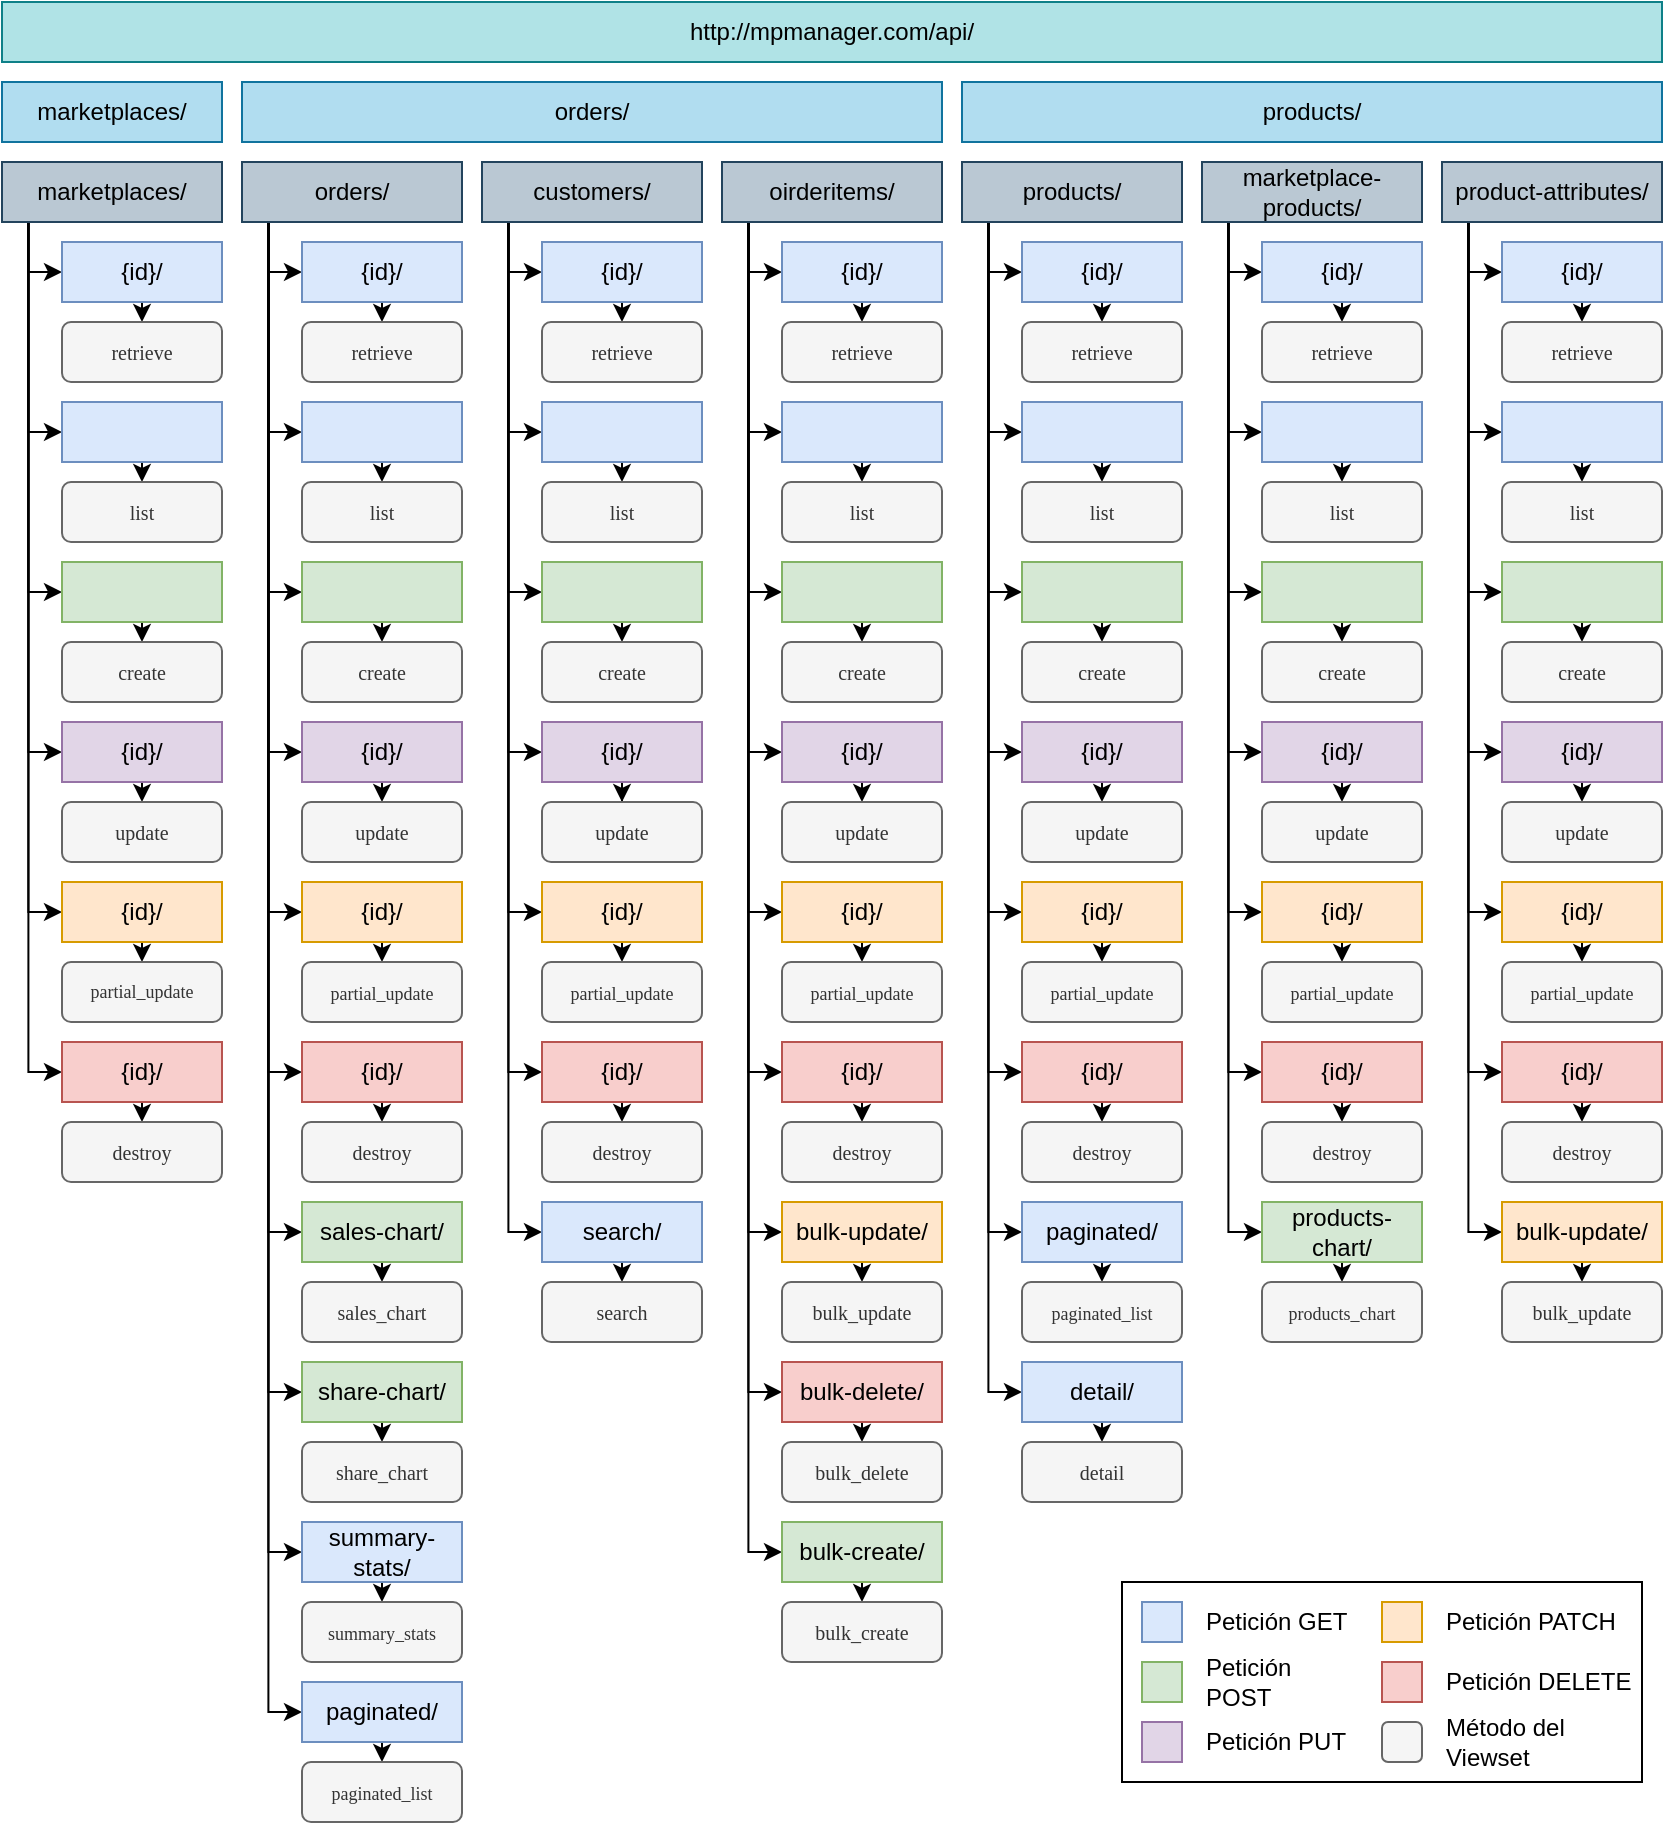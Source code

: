 <mxfile version="27.1.0">
  <diagram name="Page-1" id="dV4gOR_IBtZmmg_PkJwF">
    <mxGraphModel dx="1678" dy="895" grid="1" gridSize="10" guides="1" tooltips="1" connect="1" arrows="1" fold="1" page="1" pageScale="1" pageWidth="827" pageHeight="1169" math="0" shadow="0">
      <root>
        <mxCell id="0" />
        <mxCell id="1" parent="0" />
        <mxCell id="qTxGkBUJVbdwnP7Ffih2-326" value="" style="rounded=0;whiteSpace=wrap;html=1;" vertex="1" parent="1">
          <mxGeometry x="630" y="910" width="260" height="100" as="geometry" />
        </mxCell>
        <mxCell id="qTxGkBUJVbdwnP7Ffih2-57" value="http://mpmanager.com/api/" style="rounded=0;whiteSpace=wrap;html=1;fillColor=#b0e3e6;strokeColor=#0e8088;" vertex="1" parent="1">
          <mxGeometry x="70" y="120" width="830" height="30" as="geometry" />
        </mxCell>
        <mxCell id="qTxGkBUJVbdwnP7Ffih2-59" value="orders/" style="rounded=0;whiteSpace=wrap;html=1;fillColor=#b1ddf0;strokeColor=#10739e;" vertex="1" parent="1">
          <mxGeometry x="190" y="160" width="350" height="30" as="geometry" />
        </mxCell>
        <mxCell id="qTxGkBUJVbdwnP7Ffih2-60" value="marketplaces/" style="rounded=0;whiteSpace=wrap;html=1;fillColor=#b1ddf0;strokeColor=#10739e;" vertex="1" parent="1">
          <mxGeometry x="70" y="160" width="110" height="30" as="geometry" />
        </mxCell>
        <mxCell id="qTxGkBUJVbdwnP7Ffih2-158" style="edgeStyle=orthogonalEdgeStyle;rounded=0;orthogonalLoop=1;jettySize=auto;html=1;exitX=0.12;exitY=0.97;exitDx=0;exitDy=0;exitPerimeter=0;entryX=0;entryY=0.5;entryDx=0;entryDy=0;" edge="1" parent="1" source="qTxGkBUJVbdwnP7Ffih2-62" target="qTxGkBUJVbdwnP7Ffih2-67">
          <mxGeometry relative="1" as="geometry">
            <Array as="points">
              <mxPoint x="83" y="255" />
            </Array>
          </mxGeometry>
        </mxCell>
        <mxCell id="qTxGkBUJVbdwnP7Ffih2-159" style="edgeStyle=orthogonalEdgeStyle;rounded=0;orthogonalLoop=1;jettySize=auto;html=1;exitX=0.12;exitY=0.97;exitDx=0;exitDy=0;exitPerimeter=0;entryX=0;entryY=0.5;entryDx=0;entryDy=0;" edge="1" parent="1" source="qTxGkBUJVbdwnP7Ffih2-62" target="qTxGkBUJVbdwnP7Ffih2-68">
          <mxGeometry relative="1" as="geometry">
            <Array as="points">
              <mxPoint x="83" y="335" />
            </Array>
          </mxGeometry>
        </mxCell>
        <mxCell id="qTxGkBUJVbdwnP7Ffih2-160" style="edgeStyle=orthogonalEdgeStyle;rounded=0;orthogonalLoop=1;jettySize=auto;html=1;exitX=0.12;exitY=0.97;exitDx=0;exitDy=0;exitPerimeter=0;entryX=0;entryY=0.5;entryDx=0;entryDy=0;" edge="1" parent="1" source="qTxGkBUJVbdwnP7Ffih2-62" target="qTxGkBUJVbdwnP7Ffih2-69">
          <mxGeometry relative="1" as="geometry">
            <Array as="points">
              <mxPoint x="83" y="415" />
            </Array>
          </mxGeometry>
        </mxCell>
        <mxCell id="qTxGkBUJVbdwnP7Ffih2-161" style="edgeStyle=orthogonalEdgeStyle;rounded=0;orthogonalLoop=1;jettySize=auto;html=1;exitX=0.12;exitY=0.97;exitDx=0;exitDy=0;exitPerimeter=0;entryX=0;entryY=0.5;entryDx=0;entryDy=0;" edge="1" parent="1" source="qTxGkBUJVbdwnP7Ffih2-62" target="qTxGkBUJVbdwnP7Ffih2-70">
          <mxGeometry relative="1" as="geometry">
            <Array as="points">
              <mxPoint x="83" y="495" />
            </Array>
          </mxGeometry>
        </mxCell>
        <mxCell id="qTxGkBUJVbdwnP7Ffih2-162" style="edgeStyle=orthogonalEdgeStyle;rounded=0;orthogonalLoop=1;jettySize=auto;html=1;exitX=0.12;exitY=0.97;exitDx=0;exitDy=0;exitPerimeter=0;entryX=0;entryY=0.5;entryDx=0;entryDy=0;" edge="1" parent="1" source="qTxGkBUJVbdwnP7Ffih2-62" target="qTxGkBUJVbdwnP7Ffih2-71">
          <mxGeometry relative="1" as="geometry">
            <Array as="points">
              <mxPoint x="83" y="575" />
            </Array>
          </mxGeometry>
        </mxCell>
        <mxCell id="qTxGkBUJVbdwnP7Ffih2-163" style="edgeStyle=orthogonalEdgeStyle;rounded=0;orthogonalLoop=1;jettySize=auto;html=1;exitX=0.12;exitY=0.97;exitDx=0;exitDy=0;exitPerimeter=0;entryX=0;entryY=0.5;entryDx=0;entryDy=0;" edge="1" parent="1" source="qTxGkBUJVbdwnP7Ffih2-62" target="qTxGkBUJVbdwnP7Ffih2-72">
          <mxGeometry relative="1" as="geometry">
            <Array as="points">
              <mxPoint x="83" y="655" />
            </Array>
          </mxGeometry>
        </mxCell>
        <mxCell id="qTxGkBUJVbdwnP7Ffih2-62" value="marketplaces/" style="rounded=0;whiteSpace=wrap;html=1;points=[[0,0,0,0,0],[0,0.25,0,0,0],[0,0.5,0,0,0],[0,0.75,0,0,0],[0,1,0,0,0],[0.12,0.97,0,0,0],[0.25,0,0,0,0],[0.5,0,0,0,0],[0.5,1,0,0,0],[0.75,0,0,0,0],[0.75,1,0,0,0],[1,0,0,0,0],[1,0.25,0,0,0],[1,0.5,0,0,0],[1,0.75,0,0,0],[1,1,0,0,0]];fillColor=#bac8d3;strokeColor=#23445d;" vertex="1" parent="1">
          <mxGeometry x="70" y="200" width="110" height="30" as="geometry" />
        </mxCell>
        <mxCell id="qTxGkBUJVbdwnP7Ffih2-164" style="edgeStyle=orthogonalEdgeStyle;rounded=0;orthogonalLoop=1;jettySize=auto;html=1;exitX=0.5;exitY=1;exitDx=0;exitDy=0;entryX=0.5;entryY=0;entryDx=0;entryDy=0;" edge="1" parent="1" source="qTxGkBUJVbdwnP7Ffih2-67" target="qTxGkBUJVbdwnP7Ffih2-142">
          <mxGeometry relative="1" as="geometry" />
        </mxCell>
        <mxCell id="qTxGkBUJVbdwnP7Ffih2-67" value="{id}/" style="rounded=0;whiteSpace=wrap;html=1;fillColor=#dae8fc;strokeColor=#6c8ebf;" vertex="1" parent="1">
          <mxGeometry x="100" y="240" width="80" height="30" as="geometry" />
        </mxCell>
        <mxCell id="qTxGkBUJVbdwnP7Ffih2-166" style="edgeStyle=orthogonalEdgeStyle;rounded=0;orthogonalLoop=1;jettySize=auto;html=1;exitX=0.5;exitY=1;exitDx=0;exitDy=0;entryX=0.5;entryY=0;entryDx=0;entryDy=0;" edge="1" parent="1" source="qTxGkBUJVbdwnP7Ffih2-68" target="qTxGkBUJVbdwnP7Ffih2-143">
          <mxGeometry relative="1" as="geometry" />
        </mxCell>
        <mxCell id="qTxGkBUJVbdwnP7Ffih2-68" value="" style="rounded=0;whiteSpace=wrap;html=1;fillColor=#dae8fc;strokeColor=#6c8ebf;" vertex="1" parent="1">
          <mxGeometry x="100" y="320" width="80" height="30" as="geometry" />
        </mxCell>
        <mxCell id="qTxGkBUJVbdwnP7Ffih2-167" style="edgeStyle=orthogonalEdgeStyle;rounded=0;orthogonalLoop=1;jettySize=auto;html=1;exitX=0.5;exitY=1;exitDx=0;exitDy=0;entryX=0.5;entryY=0;entryDx=0;entryDy=0;" edge="1" parent="1" source="qTxGkBUJVbdwnP7Ffih2-69" target="qTxGkBUJVbdwnP7Ffih2-144">
          <mxGeometry relative="1" as="geometry" />
        </mxCell>
        <mxCell id="qTxGkBUJVbdwnP7Ffih2-69" value="" style="rounded=0;whiteSpace=wrap;html=1;fillColor=#d5e8d4;strokeColor=#82b366;" vertex="1" parent="1">
          <mxGeometry x="100" y="400" width="80" height="30" as="geometry" />
        </mxCell>
        <mxCell id="qTxGkBUJVbdwnP7Ffih2-168" style="edgeStyle=orthogonalEdgeStyle;rounded=0;orthogonalLoop=1;jettySize=auto;html=1;exitX=0.5;exitY=1;exitDx=0;exitDy=0;entryX=0.5;entryY=0;entryDx=0;entryDy=0;" edge="1" parent="1" source="qTxGkBUJVbdwnP7Ffih2-70" target="qTxGkBUJVbdwnP7Ffih2-145">
          <mxGeometry relative="1" as="geometry" />
        </mxCell>
        <mxCell id="qTxGkBUJVbdwnP7Ffih2-70" value="{id}/" style="rounded=0;whiteSpace=wrap;html=1;fillColor=#e1d5e7;strokeColor=#9673a6;" vertex="1" parent="1">
          <mxGeometry x="100" y="480" width="80" height="30" as="geometry" />
        </mxCell>
        <mxCell id="qTxGkBUJVbdwnP7Ffih2-169" style="edgeStyle=orthogonalEdgeStyle;rounded=0;orthogonalLoop=1;jettySize=auto;html=1;exitX=0.5;exitY=1;exitDx=0;exitDy=0;entryX=0.5;entryY=0;entryDx=0;entryDy=0;" edge="1" parent="1" source="qTxGkBUJVbdwnP7Ffih2-71" target="qTxGkBUJVbdwnP7Ffih2-146">
          <mxGeometry relative="1" as="geometry" />
        </mxCell>
        <mxCell id="qTxGkBUJVbdwnP7Ffih2-71" value="{id}/" style="rounded=0;whiteSpace=wrap;html=1;fillColor=#ffe6cc;strokeColor=#d79b00;" vertex="1" parent="1">
          <mxGeometry x="100" y="560" width="80" height="30" as="geometry" />
        </mxCell>
        <mxCell id="qTxGkBUJVbdwnP7Ffih2-170" style="edgeStyle=orthogonalEdgeStyle;rounded=0;orthogonalLoop=1;jettySize=auto;html=1;exitX=0.5;exitY=1;exitDx=0;exitDy=0;entryX=0.5;entryY=0;entryDx=0;entryDy=0;" edge="1" parent="1" source="qTxGkBUJVbdwnP7Ffih2-72" target="qTxGkBUJVbdwnP7Ffih2-147">
          <mxGeometry relative="1" as="geometry" />
        </mxCell>
        <mxCell id="qTxGkBUJVbdwnP7Ffih2-72" value="{id}/" style="rounded=0;whiteSpace=wrap;html=1;fillColor=#f8cecc;strokeColor=#b85450;" vertex="1" parent="1">
          <mxGeometry x="100" y="640" width="80" height="30" as="geometry" />
        </mxCell>
        <mxCell id="qTxGkBUJVbdwnP7Ffih2-171" style="edgeStyle=orthogonalEdgeStyle;rounded=0;orthogonalLoop=1;jettySize=auto;html=1;exitX=0.12;exitY=1;exitDx=0;exitDy=0;exitPerimeter=0;entryX=0;entryY=0.5;entryDx=0;entryDy=0;" edge="1" parent="1" source="qTxGkBUJVbdwnP7Ffih2-74" target="qTxGkBUJVbdwnP7Ffih2-75">
          <mxGeometry relative="1" as="geometry">
            <Array as="points">
              <mxPoint x="203" y="255" />
            </Array>
          </mxGeometry>
        </mxCell>
        <mxCell id="qTxGkBUJVbdwnP7Ffih2-172" style="edgeStyle=orthogonalEdgeStyle;rounded=0;orthogonalLoop=1;jettySize=auto;html=1;exitX=0.12;exitY=1;exitDx=0;exitDy=0;exitPerimeter=0;entryX=0;entryY=0.5;entryDx=0;entryDy=0;" edge="1" parent="1" source="qTxGkBUJVbdwnP7Ffih2-74" target="qTxGkBUJVbdwnP7Ffih2-76">
          <mxGeometry relative="1" as="geometry">
            <Array as="points">
              <mxPoint x="203" y="335" />
            </Array>
          </mxGeometry>
        </mxCell>
        <mxCell id="qTxGkBUJVbdwnP7Ffih2-173" style="edgeStyle=orthogonalEdgeStyle;rounded=0;orthogonalLoop=1;jettySize=auto;html=1;exitX=0.12;exitY=1;exitDx=0;exitDy=0;exitPerimeter=0;entryX=0;entryY=0.5;entryDx=0;entryDy=0;" edge="1" parent="1" source="qTxGkBUJVbdwnP7Ffih2-74" target="qTxGkBUJVbdwnP7Ffih2-77">
          <mxGeometry relative="1" as="geometry">
            <Array as="points">
              <mxPoint x="203" y="415" />
            </Array>
          </mxGeometry>
        </mxCell>
        <mxCell id="qTxGkBUJVbdwnP7Ffih2-174" style="edgeStyle=orthogonalEdgeStyle;rounded=0;orthogonalLoop=1;jettySize=auto;html=1;exitX=0.12;exitY=1;exitDx=0;exitDy=0;exitPerimeter=0;entryX=0;entryY=0.5;entryDx=0;entryDy=0;" edge="1" parent="1" source="qTxGkBUJVbdwnP7Ffih2-74" target="qTxGkBUJVbdwnP7Ffih2-78">
          <mxGeometry relative="1" as="geometry">
            <Array as="points">
              <mxPoint x="203" y="495" />
            </Array>
          </mxGeometry>
        </mxCell>
        <mxCell id="qTxGkBUJVbdwnP7Ffih2-175" style="edgeStyle=orthogonalEdgeStyle;rounded=0;orthogonalLoop=1;jettySize=auto;html=1;exitX=0.12;exitY=1;exitDx=0;exitDy=0;exitPerimeter=0;entryX=0;entryY=0.5;entryDx=0;entryDy=0;" edge="1" parent="1" source="qTxGkBUJVbdwnP7Ffih2-74" target="qTxGkBUJVbdwnP7Ffih2-79">
          <mxGeometry relative="1" as="geometry">
            <Array as="points">
              <mxPoint x="203" y="575" />
            </Array>
          </mxGeometry>
        </mxCell>
        <mxCell id="qTxGkBUJVbdwnP7Ffih2-176" style="edgeStyle=orthogonalEdgeStyle;rounded=0;orthogonalLoop=1;jettySize=auto;html=1;exitX=0.12;exitY=1;exitDx=0;exitDy=0;exitPerimeter=0;entryX=0;entryY=0.5;entryDx=0;entryDy=0;" edge="1" parent="1" source="qTxGkBUJVbdwnP7Ffih2-74" target="qTxGkBUJVbdwnP7Ffih2-80">
          <mxGeometry relative="1" as="geometry">
            <Array as="points">
              <mxPoint x="203" y="655" />
            </Array>
          </mxGeometry>
        </mxCell>
        <mxCell id="qTxGkBUJVbdwnP7Ffih2-177" style="edgeStyle=orthogonalEdgeStyle;rounded=0;orthogonalLoop=1;jettySize=auto;html=1;exitX=0.12;exitY=1;exitDx=0;exitDy=0;exitPerimeter=0;entryX=0;entryY=0.5;entryDx=0;entryDy=0;" edge="1" parent="1" source="qTxGkBUJVbdwnP7Ffih2-74" target="qTxGkBUJVbdwnP7Ffih2-81">
          <mxGeometry relative="1" as="geometry">
            <Array as="points">
              <mxPoint x="203" y="735" />
            </Array>
          </mxGeometry>
        </mxCell>
        <mxCell id="qTxGkBUJVbdwnP7Ffih2-178" style="edgeStyle=orthogonalEdgeStyle;rounded=0;orthogonalLoop=1;jettySize=auto;html=1;exitX=0.12;exitY=1;exitDx=0;exitDy=0;exitPerimeter=0;entryX=0;entryY=0.5;entryDx=0;entryDy=0;" edge="1" parent="1" source="qTxGkBUJVbdwnP7Ffih2-74" target="qTxGkBUJVbdwnP7Ffih2-82">
          <mxGeometry relative="1" as="geometry">
            <Array as="points">
              <mxPoint x="203" y="815" />
            </Array>
          </mxGeometry>
        </mxCell>
        <mxCell id="qTxGkBUJVbdwnP7Ffih2-179" style="edgeStyle=orthogonalEdgeStyle;rounded=0;orthogonalLoop=1;jettySize=auto;html=1;exitX=0.12;exitY=1;exitDx=0;exitDy=0;exitPerimeter=0;entryX=0;entryY=0.5;entryDx=0;entryDy=0;" edge="1" parent="1" source="qTxGkBUJVbdwnP7Ffih2-74" target="qTxGkBUJVbdwnP7Ffih2-83">
          <mxGeometry relative="1" as="geometry">
            <Array as="points">
              <mxPoint x="203" y="895" />
            </Array>
          </mxGeometry>
        </mxCell>
        <mxCell id="qTxGkBUJVbdwnP7Ffih2-180" style="edgeStyle=orthogonalEdgeStyle;rounded=0;orthogonalLoop=1;jettySize=auto;html=1;exitX=0.12;exitY=1;exitDx=0;exitDy=0;exitPerimeter=0;entryX=0;entryY=0.5;entryDx=0;entryDy=0;" edge="1" parent="1" source="qTxGkBUJVbdwnP7Ffih2-74" target="qTxGkBUJVbdwnP7Ffih2-84">
          <mxGeometry relative="1" as="geometry">
            <Array as="points">
              <mxPoint x="203" y="975" />
            </Array>
          </mxGeometry>
        </mxCell>
        <mxCell id="qTxGkBUJVbdwnP7Ffih2-74" value="orders/" style="rounded=0;whiteSpace=wrap;html=1;points=[[0,0,0,0,0],[0,0.25,0,0,0],[0,0.5,0,0,0],[0,0.75,0,0,0],[0,1,0,0,0],[0.12,1,0,0,0],[0.25,0,0,0,0],[0.5,0,0,0,0],[0.5,1,0,0,0],[0.75,0,0,0,0],[0.75,1,0,0,0],[1,0,0,0,0],[1,0.25,0,0,0],[1,0.5,0,0,0],[1,0.75,0,0,0],[1,1,0,0,0]];fillColor=#bac8d3;strokeColor=#23445d;" vertex="1" parent="1">
          <mxGeometry x="190" y="200" width="110" height="30" as="geometry" />
        </mxCell>
        <mxCell id="qTxGkBUJVbdwnP7Ffih2-181" style="edgeStyle=orthogonalEdgeStyle;rounded=0;orthogonalLoop=1;jettySize=auto;html=1;exitX=0.5;exitY=1;exitDx=0;exitDy=0;entryX=0.5;entryY=0;entryDx=0;entryDy=0;" edge="1" parent="1" source="qTxGkBUJVbdwnP7Ffih2-75" target="qTxGkBUJVbdwnP7Ffih2-148">
          <mxGeometry relative="1" as="geometry" />
        </mxCell>
        <mxCell id="qTxGkBUJVbdwnP7Ffih2-75" value="{id}/" style="rounded=0;whiteSpace=wrap;html=1;fillColor=#dae8fc;strokeColor=#6c8ebf;" vertex="1" parent="1">
          <mxGeometry x="220" y="240" width="80" height="30" as="geometry" />
        </mxCell>
        <mxCell id="qTxGkBUJVbdwnP7Ffih2-182" style="edgeStyle=orthogonalEdgeStyle;rounded=0;orthogonalLoop=1;jettySize=auto;html=1;exitX=0.5;exitY=1;exitDx=0;exitDy=0;entryX=0.5;entryY=0;entryDx=0;entryDy=0;" edge="1" parent="1" source="qTxGkBUJVbdwnP7Ffih2-76" target="qTxGkBUJVbdwnP7Ffih2-149">
          <mxGeometry relative="1" as="geometry" />
        </mxCell>
        <mxCell id="qTxGkBUJVbdwnP7Ffih2-76" value="" style="rounded=0;whiteSpace=wrap;html=1;fillColor=#dae8fc;strokeColor=#6c8ebf;" vertex="1" parent="1">
          <mxGeometry x="220" y="320" width="80" height="30" as="geometry" />
        </mxCell>
        <mxCell id="qTxGkBUJVbdwnP7Ffih2-183" style="edgeStyle=orthogonalEdgeStyle;rounded=0;orthogonalLoop=1;jettySize=auto;html=1;exitX=0.5;exitY=1;exitDx=0;exitDy=0;entryX=0.5;entryY=0;entryDx=0;entryDy=0;" edge="1" parent="1" source="qTxGkBUJVbdwnP7Ffih2-77" target="qTxGkBUJVbdwnP7Ffih2-150">
          <mxGeometry relative="1" as="geometry" />
        </mxCell>
        <mxCell id="qTxGkBUJVbdwnP7Ffih2-77" value="" style="rounded=0;whiteSpace=wrap;html=1;fillColor=#d5e8d4;strokeColor=#82b366;" vertex="1" parent="1">
          <mxGeometry x="220" y="400" width="80" height="30" as="geometry" />
        </mxCell>
        <mxCell id="qTxGkBUJVbdwnP7Ffih2-184" style="edgeStyle=orthogonalEdgeStyle;rounded=0;orthogonalLoop=1;jettySize=auto;html=1;exitX=0.5;exitY=1;exitDx=0;exitDy=0;entryX=0.5;entryY=0;entryDx=0;entryDy=0;" edge="1" parent="1" source="qTxGkBUJVbdwnP7Ffih2-78" target="qTxGkBUJVbdwnP7Ffih2-151">
          <mxGeometry relative="1" as="geometry" />
        </mxCell>
        <mxCell id="qTxGkBUJVbdwnP7Ffih2-78" value="{id}/" style="rounded=0;whiteSpace=wrap;html=1;fillColor=#e1d5e7;strokeColor=#9673a6;" vertex="1" parent="1">
          <mxGeometry x="220" y="480" width="80" height="30" as="geometry" />
        </mxCell>
        <mxCell id="qTxGkBUJVbdwnP7Ffih2-185" style="edgeStyle=orthogonalEdgeStyle;rounded=0;orthogonalLoop=1;jettySize=auto;html=1;exitX=0.5;exitY=1;exitDx=0;exitDy=0;entryX=0.5;entryY=0;entryDx=0;entryDy=0;" edge="1" parent="1" source="qTxGkBUJVbdwnP7Ffih2-79" target="qTxGkBUJVbdwnP7Ffih2-152">
          <mxGeometry relative="1" as="geometry" />
        </mxCell>
        <mxCell id="qTxGkBUJVbdwnP7Ffih2-79" value="{id}/" style="rounded=0;whiteSpace=wrap;html=1;fillColor=#ffe6cc;strokeColor=#d79b00;" vertex="1" parent="1">
          <mxGeometry x="220" y="560" width="80" height="30" as="geometry" />
        </mxCell>
        <mxCell id="qTxGkBUJVbdwnP7Ffih2-186" style="edgeStyle=orthogonalEdgeStyle;rounded=0;orthogonalLoop=1;jettySize=auto;html=1;exitX=0.5;exitY=1;exitDx=0;exitDy=0;entryX=0.5;entryY=0;entryDx=0;entryDy=0;" edge="1" parent="1" source="qTxGkBUJVbdwnP7Ffih2-80" target="qTxGkBUJVbdwnP7Ffih2-153">
          <mxGeometry relative="1" as="geometry" />
        </mxCell>
        <mxCell id="qTxGkBUJVbdwnP7Ffih2-80" value="{id}/" style="rounded=0;whiteSpace=wrap;html=1;fillColor=#f8cecc;strokeColor=#b85450;" vertex="1" parent="1">
          <mxGeometry x="220" y="640" width="80" height="30" as="geometry" />
        </mxCell>
        <mxCell id="qTxGkBUJVbdwnP7Ffih2-187" style="edgeStyle=orthogonalEdgeStyle;rounded=0;orthogonalLoop=1;jettySize=auto;html=1;exitX=0.5;exitY=1;exitDx=0;exitDy=0;entryX=0.5;entryY=0;entryDx=0;entryDy=0;" edge="1" parent="1" source="qTxGkBUJVbdwnP7Ffih2-81" target="qTxGkBUJVbdwnP7Ffih2-154">
          <mxGeometry relative="1" as="geometry" />
        </mxCell>
        <mxCell id="qTxGkBUJVbdwnP7Ffih2-81" value="sales-chart/" style="rounded=0;whiteSpace=wrap;html=1;fillColor=#d5e8d4;strokeColor=#82b366;" vertex="1" parent="1">
          <mxGeometry x="220" y="720" width="80" height="30" as="geometry" />
        </mxCell>
        <mxCell id="qTxGkBUJVbdwnP7Ffih2-188" style="edgeStyle=orthogonalEdgeStyle;rounded=0;orthogonalLoop=1;jettySize=auto;html=1;exitX=0.5;exitY=1;exitDx=0;exitDy=0;entryX=0.5;entryY=0;entryDx=0;entryDy=0;" edge="1" parent="1" source="qTxGkBUJVbdwnP7Ffih2-82" target="qTxGkBUJVbdwnP7Ffih2-155">
          <mxGeometry relative="1" as="geometry" />
        </mxCell>
        <mxCell id="qTxGkBUJVbdwnP7Ffih2-82" value="share-chart/" style="rounded=0;whiteSpace=wrap;html=1;fillColor=#d5e8d4;strokeColor=#82b366;" vertex="1" parent="1">
          <mxGeometry x="220" y="800" width="80" height="30" as="geometry" />
        </mxCell>
        <mxCell id="qTxGkBUJVbdwnP7Ffih2-189" style="edgeStyle=orthogonalEdgeStyle;rounded=0;orthogonalLoop=1;jettySize=auto;html=1;exitX=0.5;exitY=1;exitDx=0;exitDy=0;entryX=0.5;entryY=0;entryDx=0;entryDy=0;" edge="1" parent="1" source="qTxGkBUJVbdwnP7Ffih2-83" target="qTxGkBUJVbdwnP7Ffih2-156">
          <mxGeometry relative="1" as="geometry" />
        </mxCell>
        <mxCell id="qTxGkBUJVbdwnP7Ffih2-83" value="summary-stats/" style="rounded=0;whiteSpace=wrap;html=1;fillColor=#dae8fc;strokeColor=#6c8ebf;" vertex="1" parent="1">
          <mxGeometry x="220" y="880" width="80" height="30" as="geometry" />
        </mxCell>
        <mxCell id="qTxGkBUJVbdwnP7Ffih2-190" style="edgeStyle=orthogonalEdgeStyle;rounded=0;orthogonalLoop=1;jettySize=auto;html=1;exitX=0.5;exitY=1;exitDx=0;exitDy=0;entryX=0.5;entryY=0;entryDx=0;entryDy=0;" edge="1" parent="1" source="qTxGkBUJVbdwnP7Ffih2-84" target="qTxGkBUJVbdwnP7Ffih2-157">
          <mxGeometry relative="1" as="geometry" />
        </mxCell>
        <mxCell id="qTxGkBUJVbdwnP7Ffih2-84" value="paginated/" style="rounded=0;whiteSpace=wrap;html=1;fillColor=#dae8fc;strokeColor=#6c8ebf;" vertex="1" parent="1">
          <mxGeometry x="220" y="960" width="80" height="30" as="geometry" />
        </mxCell>
        <mxCell id="qTxGkBUJVbdwnP7Ffih2-192" style="edgeStyle=orthogonalEdgeStyle;rounded=0;orthogonalLoop=1;jettySize=auto;html=1;exitX=0.12;exitY=1;exitDx=0;exitDy=0;exitPerimeter=0;entryX=0;entryY=0.5;entryDx=0;entryDy=0;" edge="1" parent="1" source="qTxGkBUJVbdwnP7Ffih2-87" target="qTxGkBUJVbdwnP7Ffih2-88">
          <mxGeometry relative="1" as="geometry">
            <Array as="points">
              <mxPoint x="323" y="255" />
            </Array>
          </mxGeometry>
        </mxCell>
        <mxCell id="qTxGkBUJVbdwnP7Ffih2-194" style="edgeStyle=orthogonalEdgeStyle;rounded=0;orthogonalLoop=1;jettySize=auto;html=1;exitX=0.12;exitY=1;exitDx=0;exitDy=0;exitPerimeter=0;entryX=0;entryY=0.5;entryDx=0;entryDy=0;" edge="1" parent="1" source="qTxGkBUJVbdwnP7Ffih2-87" target="qTxGkBUJVbdwnP7Ffih2-89">
          <mxGeometry relative="1" as="geometry">
            <Array as="points">
              <mxPoint x="323" y="335" />
            </Array>
          </mxGeometry>
        </mxCell>
        <mxCell id="qTxGkBUJVbdwnP7Ffih2-196" style="edgeStyle=orthogonalEdgeStyle;rounded=0;orthogonalLoop=1;jettySize=auto;html=1;exitX=0.12;exitY=1;exitDx=0;exitDy=0;exitPerimeter=0;entryX=0;entryY=0.5;entryDx=0;entryDy=0;" edge="1" parent="1" source="qTxGkBUJVbdwnP7Ffih2-87" target="qTxGkBUJVbdwnP7Ffih2-90">
          <mxGeometry relative="1" as="geometry">
            <Array as="points">
              <mxPoint x="323" y="415" />
            </Array>
          </mxGeometry>
        </mxCell>
        <mxCell id="qTxGkBUJVbdwnP7Ffih2-197" style="edgeStyle=orthogonalEdgeStyle;rounded=0;orthogonalLoop=1;jettySize=auto;html=1;exitX=0.12;exitY=1;exitDx=0;exitDy=0;exitPerimeter=0;entryX=0;entryY=0.5;entryDx=0;entryDy=0;" edge="1" parent="1" source="qTxGkBUJVbdwnP7Ffih2-87" target="qTxGkBUJVbdwnP7Ffih2-91">
          <mxGeometry relative="1" as="geometry">
            <Array as="points">
              <mxPoint x="323" y="495" />
            </Array>
          </mxGeometry>
        </mxCell>
        <mxCell id="qTxGkBUJVbdwnP7Ffih2-198" style="edgeStyle=orthogonalEdgeStyle;rounded=0;orthogonalLoop=1;jettySize=auto;html=1;exitX=0.12;exitY=1;exitDx=0;exitDy=0;exitPerimeter=0;entryX=0;entryY=0.5;entryDx=0;entryDy=0;" edge="1" parent="1" source="qTxGkBUJVbdwnP7Ffih2-87" target="qTxGkBUJVbdwnP7Ffih2-92">
          <mxGeometry relative="1" as="geometry">
            <Array as="points">
              <mxPoint x="323" y="575" />
            </Array>
          </mxGeometry>
        </mxCell>
        <mxCell id="qTxGkBUJVbdwnP7Ffih2-199" style="edgeStyle=orthogonalEdgeStyle;rounded=0;orthogonalLoop=1;jettySize=auto;html=1;exitX=0.12;exitY=1;exitDx=0;exitDy=0;exitPerimeter=0;entryX=0;entryY=0.5;entryDx=0;entryDy=0;" edge="1" parent="1" source="qTxGkBUJVbdwnP7Ffih2-87" target="qTxGkBUJVbdwnP7Ffih2-93">
          <mxGeometry relative="1" as="geometry">
            <Array as="points">
              <mxPoint x="323" y="655" />
            </Array>
          </mxGeometry>
        </mxCell>
        <mxCell id="qTxGkBUJVbdwnP7Ffih2-200" style="edgeStyle=orthogonalEdgeStyle;rounded=0;orthogonalLoop=1;jettySize=auto;html=1;exitX=0.12;exitY=1;exitDx=0;exitDy=0;exitPerimeter=0;entryX=0;entryY=0.5;entryDx=0;entryDy=0;" edge="1" parent="1" source="qTxGkBUJVbdwnP7Ffih2-87" target="qTxGkBUJVbdwnP7Ffih2-94">
          <mxGeometry relative="1" as="geometry">
            <Array as="points">
              <mxPoint x="323" y="735" />
            </Array>
          </mxGeometry>
        </mxCell>
        <mxCell id="qTxGkBUJVbdwnP7Ffih2-87" value="customers/" style="rounded=0;whiteSpace=wrap;html=1;points=[[0,0,0,0,0],[0,0.25,0,0,0],[0,0.5,0,0,0],[0,0.75,0,0,0],[0,1,0,0,0],[0.12,1,0,0,0],[0.25,0,0,0,0],[0.5,0,0,0,0],[0.5,1,0,0,0],[0.75,0,0,0,0],[0.75,1,0,0,0],[1,0,0,0,0],[1,0.25,0,0,0],[1,0.5,0,0,0],[1,0.75,0,0,0],[1,1,0,0,0]];fillColor=#bac8d3;strokeColor=#23445d;" vertex="1" parent="1">
          <mxGeometry x="310" y="200" width="110" height="30" as="geometry" />
        </mxCell>
        <mxCell id="qTxGkBUJVbdwnP7Ffih2-208" style="edgeStyle=orthogonalEdgeStyle;rounded=0;orthogonalLoop=1;jettySize=auto;html=1;exitX=0.5;exitY=1;exitDx=0;exitDy=0;entryX=0.5;entryY=0;entryDx=0;entryDy=0;" edge="1" parent="1" source="qTxGkBUJVbdwnP7Ffih2-88" target="qTxGkBUJVbdwnP7Ffih2-201">
          <mxGeometry relative="1" as="geometry" />
        </mxCell>
        <mxCell id="qTxGkBUJVbdwnP7Ffih2-88" value="{id}/" style="rounded=0;whiteSpace=wrap;html=1;fillColor=#dae8fc;strokeColor=#6c8ebf;" vertex="1" parent="1">
          <mxGeometry x="340" y="240" width="80" height="30" as="geometry" />
        </mxCell>
        <mxCell id="qTxGkBUJVbdwnP7Ffih2-209" style="edgeStyle=orthogonalEdgeStyle;rounded=0;orthogonalLoop=1;jettySize=auto;html=1;exitX=0.5;exitY=1;exitDx=0;exitDy=0;entryX=0.5;entryY=0;entryDx=0;entryDy=0;" edge="1" parent="1" source="qTxGkBUJVbdwnP7Ffih2-89" target="qTxGkBUJVbdwnP7Ffih2-202">
          <mxGeometry relative="1" as="geometry" />
        </mxCell>
        <mxCell id="qTxGkBUJVbdwnP7Ffih2-89" value="" style="rounded=0;whiteSpace=wrap;html=1;fillColor=#dae8fc;strokeColor=#6c8ebf;" vertex="1" parent="1">
          <mxGeometry x="340" y="320" width="80" height="30" as="geometry" />
        </mxCell>
        <mxCell id="qTxGkBUJVbdwnP7Ffih2-210" style="edgeStyle=orthogonalEdgeStyle;rounded=0;orthogonalLoop=1;jettySize=auto;html=1;exitX=0.5;exitY=1;exitDx=0;exitDy=0;entryX=0.5;entryY=0;entryDx=0;entryDy=0;" edge="1" parent="1" source="qTxGkBUJVbdwnP7Ffih2-90" target="qTxGkBUJVbdwnP7Ffih2-203">
          <mxGeometry relative="1" as="geometry" />
        </mxCell>
        <mxCell id="qTxGkBUJVbdwnP7Ffih2-90" value="" style="rounded=0;whiteSpace=wrap;html=1;fillColor=#d5e8d4;strokeColor=#82b366;" vertex="1" parent="1">
          <mxGeometry x="340" y="400" width="80" height="30" as="geometry" />
        </mxCell>
        <mxCell id="qTxGkBUJVbdwnP7Ffih2-211" style="edgeStyle=orthogonalEdgeStyle;rounded=0;orthogonalLoop=1;jettySize=auto;html=1;exitX=0.5;exitY=1;exitDx=0;exitDy=0;" edge="1" parent="1" source="qTxGkBUJVbdwnP7Ffih2-91" target="qTxGkBUJVbdwnP7Ffih2-204">
          <mxGeometry relative="1" as="geometry" />
        </mxCell>
        <mxCell id="qTxGkBUJVbdwnP7Ffih2-91" value="{id}/" style="rounded=0;whiteSpace=wrap;html=1;fillColor=#e1d5e7;strokeColor=#9673a6;" vertex="1" parent="1">
          <mxGeometry x="340" y="480" width="80" height="30" as="geometry" />
        </mxCell>
        <mxCell id="qTxGkBUJVbdwnP7Ffih2-212" style="edgeStyle=orthogonalEdgeStyle;rounded=0;orthogonalLoop=1;jettySize=auto;html=1;exitX=0.5;exitY=1;exitDx=0;exitDy=0;entryX=0.5;entryY=0;entryDx=0;entryDy=0;" edge="1" parent="1" source="qTxGkBUJVbdwnP7Ffih2-92" target="qTxGkBUJVbdwnP7Ffih2-205">
          <mxGeometry relative="1" as="geometry" />
        </mxCell>
        <mxCell id="qTxGkBUJVbdwnP7Ffih2-92" value="{id}/" style="rounded=0;whiteSpace=wrap;html=1;fillColor=#ffe6cc;strokeColor=#d79b00;" vertex="1" parent="1">
          <mxGeometry x="340" y="560" width="80" height="30" as="geometry" />
        </mxCell>
        <mxCell id="qTxGkBUJVbdwnP7Ffih2-213" style="edgeStyle=orthogonalEdgeStyle;rounded=0;orthogonalLoop=1;jettySize=auto;html=1;exitX=0.5;exitY=1;exitDx=0;exitDy=0;entryX=0.5;entryY=0;entryDx=0;entryDy=0;" edge="1" parent="1" source="qTxGkBUJVbdwnP7Ffih2-93" target="qTxGkBUJVbdwnP7Ffih2-206">
          <mxGeometry relative="1" as="geometry" />
        </mxCell>
        <mxCell id="qTxGkBUJVbdwnP7Ffih2-93" value="{id}/" style="rounded=0;whiteSpace=wrap;html=1;fillColor=#f8cecc;strokeColor=#b85450;" vertex="1" parent="1">
          <mxGeometry x="340" y="640" width="80" height="30" as="geometry" />
        </mxCell>
        <mxCell id="qTxGkBUJVbdwnP7Ffih2-214" style="edgeStyle=orthogonalEdgeStyle;rounded=0;orthogonalLoop=1;jettySize=auto;html=1;exitX=0.5;exitY=1;exitDx=0;exitDy=0;entryX=0.5;entryY=0;entryDx=0;entryDy=0;" edge="1" parent="1" source="qTxGkBUJVbdwnP7Ffih2-94" target="qTxGkBUJVbdwnP7Ffih2-207">
          <mxGeometry relative="1" as="geometry" />
        </mxCell>
        <mxCell id="qTxGkBUJVbdwnP7Ffih2-94" value="search/" style="rounded=0;whiteSpace=wrap;html=1;fillColor=#dae8fc;strokeColor=#6c8ebf;" vertex="1" parent="1">
          <mxGeometry x="340" y="720" width="80" height="30" as="geometry" />
        </mxCell>
        <mxCell id="qTxGkBUJVbdwnP7Ffih2-215" style="edgeStyle=orthogonalEdgeStyle;rounded=0;orthogonalLoop=1;jettySize=auto;html=1;exitX=0.12;exitY=1;exitDx=0;exitDy=0;exitPerimeter=0;entryX=0;entryY=0.5;entryDx=0;entryDy=0;" edge="1" parent="1" source="qTxGkBUJVbdwnP7Ffih2-95" target="qTxGkBUJVbdwnP7Ffih2-96">
          <mxGeometry relative="1" as="geometry">
            <Array as="points">
              <mxPoint x="443" y="255" />
            </Array>
          </mxGeometry>
        </mxCell>
        <mxCell id="qTxGkBUJVbdwnP7Ffih2-226" style="edgeStyle=orthogonalEdgeStyle;rounded=0;orthogonalLoop=1;jettySize=auto;html=1;exitX=0.12;exitY=1;exitDx=0;exitDy=0;exitPerimeter=0;entryX=0;entryY=0.5;entryDx=0;entryDy=0;" edge="1" parent="1" source="qTxGkBUJVbdwnP7Ffih2-95" target="qTxGkBUJVbdwnP7Ffih2-97">
          <mxGeometry relative="1" as="geometry">
            <Array as="points">
              <mxPoint x="443" y="335" />
            </Array>
          </mxGeometry>
        </mxCell>
        <mxCell id="qTxGkBUJVbdwnP7Ffih2-227" style="edgeStyle=orthogonalEdgeStyle;rounded=0;orthogonalLoop=1;jettySize=auto;html=1;exitX=0.12;exitY=1;exitDx=0;exitDy=0;exitPerimeter=0;entryX=0;entryY=0.5;entryDx=0;entryDy=0;" edge="1" parent="1" source="qTxGkBUJVbdwnP7Ffih2-95" target="qTxGkBUJVbdwnP7Ffih2-98">
          <mxGeometry relative="1" as="geometry">
            <Array as="points">
              <mxPoint x="443" y="415" />
            </Array>
          </mxGeometry>
        </mxCell>
        <mxCell id="qTxGkBUJVbdwnP7Ffih2-228" style="edgeStyle=orthogonalEdgeStyle;rounded=0;orthogonalLoop=1;jettySize=auto;html=1;exitX=0.12;exitY=1;exitDx=0;exitDy=0;exitPerimeter=0;entryX=0;entryY=0.5;entryDx=0;entryDy=0;" edge="1" parent="1" source="qTxGkBUJVbdwnP7Ffih2-95" target="qTxGkBUJVbdwnP7Ffih2-99">
          <mxGeometry relative="1" as="geometry">
            <Array as="points">
              <mxPoint x="443" y="495" />
            </Array>
          </mxGeometry>
        </mxCell>
        <mxCell id="qTxGkBUJVbdwnP7Ffih2-229" style="edgeStyle=orthogonalEdgeStyle;rounded=0;orthogonalLoop=1;jettySize=auto;html=1;exitX=0.12;exitY=1;exitDx=0;exitDy=0;exitPerimeter=0;entryX=0;entryY=0.5;entryDx=0;entryDy=0;" edge="1" parent="1" source="qTxGkBUJVbdwnP7Ffih2-95" target="qTxGkBUJVbdwnP7Ffih2-100">
          <mxGeometry relative="1" as="geometry">
            <Array as="points">
              <mxPoint x="443" y="575" />
            </Array>
          </mxGeometry>
        </mxCell>
        <mxCell id="qTxGkBUJVbdwnP7Ffih2-230" style="edgeStyle=orthogonalEdgeStyle;rounded=0;orthogonalLoop=1;jettySize=auto;html=1;exitX=0.12;exitY=1;exitDx=0;exitDy=0;exitPerimeter=0;entryX=0;entryY=0.5;entryDx=0;entryDy=0;" edge="1" parent="1" source="qTxGkBUJVbdwnP7Ffih2-95" target="qTxGkBUJVbdwnP7Ffih2-101">
          <mxGeometry relative="1" as="geometry">
            <Array as="points">
              <mxPoint x="443" y="655" />
            </Array>
          </mxGeometry>
        </mxCell>
        <mxCell id="qTxGkBUJVbdwnP7Ffih2-231" style="edgeStyle=orthogonalEdgeStyle;rounded=0;orthogonalLoop=1;jettySize=auto;html=1;exitX=0.12;exitY=1;exitDx=0;exitDy=0;exitPerimeter=0;entryX=0;entryY=0.5;entryDx=0;entryDy=0;" edge="1" parent="1" source="qTxGkBUJVbdwnP7Ffih2-95" target="qTxGkBUJVbdwnP7Ffih2-102">
          <mxGeometry relative="1" as="geometry">
            <Array as="points">
              <mxPoint x="443" y="735" />
            </Array>
          </mxGeometry>
        </mxCell>
        <mxCell id="qTxGkBUJVbdwnP7Ffih2-232" style="edgeStyle=orthogonalEdgeStyle;rounded=0;orthogonalLoop=1;jettySize=auto;html=1;exitX=0.12;exitY=1;exitDx=0;exitDy=0;exitPerimeter=0;entryX=0;entryY=0.5;entryDx=0;entryDy=0;" edge="1" parent="1" source="qTxGkBUJVbdwnP7Ffih2-95" target="qTxGkBUJVbdwnP7Ffih2-104">
          <mxGeometry relative="1" as="geometry">
            <Array as="points">
              <mxPoint x="443" y="895" />
            </Array>
          </mxGeometry>
        </mxCell>
        <mxCell id="qTxGkBUJVbdwnP7Ffih2-233" style="edgeStyle=orthogonalEdgeStyle;rounded=0;orthogonalLoop=1;jettySize=auto;html=1;exitX=0.12;exitY=1;exitDx=0;exitDy=0;exitPerimeter=0;entryX=0;entryY=0.5;entryDx=0;entryDy=0;" edge="1" parent="1" source="qTxGkBUJVbdwnP7Ffih2-95" target="qTxGkBUJVbdwnP7Ffih2-103">
          <mxGeometry relative="1" as="geometry">
            <Array as="points">
              <mxPoint x="443" y="815" />
            </Array>
          </mxGeometry>
        </mxCell>
        <mxCell id="qTxGkBUJVbdwnP7Ffih2-95" value="oirderitems/" style="rounded=0;whiteSpace=wrap;html=1;points=[[0,0,0,0,0],[0,0.25,0,0,0],[0,0.5,0,0,0],[0,0.75,0,0,0],[0,1,0,0,0],[0.12,1,0,0,0],[0.25,0,0,0,0],[0.5,0,0,0,0],[0.5,1,0,0,0],[0.75,0,0,0,0],[0.75,1,0,0,0],[1,0,0,0,0],[1,0.25,0,0,0],[1,0.5,0,0,0],[1,0.75,0,0,0],[1,1,0,0,0]];fillColor=#bac8d3;strokeColor=#23445d;" vertex="1" parent="1">
          <mxGeometry x="430" y="200" width="110" height="30" as="geometry" />
        </mxCell>
        <mxCell id="qTxGkBUJVbdwnP7Ffih2-279" style="edgeStyle=orthogonalEdgeStyle;rounded=0;orthogonalLoop=1;jettySize=auto;html=1;exitX=0.5;exitY=1;exitDx=0;exitDy=0;entryX=0.5;entryY=0;entryDx=0;entryDy=0;" edge="1" parent="1" source="qTxGkBUJVbdwnP7Ffih2-96" target="qTxGkBUJVbdwnP7Ffih2-217">
          <mxGeometry relative="1" as="geometry" />
        </mxCell>
        <mxCell id="qTxGkBUJVbdwnP7Ffih2-96" value="{id}/" style="rounded=0;whiteSpace=wrap;html=1;fillColor=#dae8fc;strokeColor=#6c8ebf;" vertex="1" parent="1">
          <mxGeometry x="460" y="240" width="80" height="30" as="geometry" />
        </mxCell>
        <mxCell id="qTxGkBUJVbdwnP7Ffih2-280" style="edgeStyle=orthogonalEdgeStyle;rounded=0;orthogonalLoop=1;jettySize=auto;html=1;exitX=0.5;exitY=1;exitDx=0;exitDy=0;entryX=0.5;entryY=0;entryDx=0;entryDy=0;" edge="1" parent="1" source="qTxGkBUJVbdwnP7Ffih2-97" target="qTxGkBUJVbdwnP7Ffih2-218">
          <mxGeometry relative="1" as="geometry" />
        </mxCell>
        <mxCell id="qTxGkBUJVbdwnP7Ffih2-97" value="" style="rounded=0;whiteSpace=wrap;html=1;fillColor=#dae8fc;strokeColor=#6c8ebf;" vertex="1" parent="1">
          <mxGeometry x="460" y="320" width="80" height="30" as="geometry" />
        </mxCell>
        <mxCell id="qTxGkBUJVbdwnP7Ffih2-281" style="edgeStyle=orthogonalEdgeStyle;rounded=0;orthogonalLoop=1;jettySize=auto;html=1;exitX=0.5;exitY=1;exitDx=0;exitDy=0;entryX=0.5;entryY=0;entryDx=0;entryDy=0;" edge="1" parent="1" source="qTxGkBUJVbdwnP7Ffih2-98" target="qTxGkBUJVbdwnP7Ffih2-219">
          <mxGeometry relative="1" as="geometry" />
        </mxCell>
        <mxCell id="qTxGkBUJVbdwnP7Ffih2-98" value="" style="rounded=0;whiteSpace=wrap;html=1;fillColor=#d5e8d4;strokeColor=#82b366;" vertex="1" parent="1">
          <mxGeometry x="460" y="400" width="80" height="30" as="geometry" />
        </mxCell>
        <mxCell id="qTxGkBUJVbdwnP7Ffih2-282" style="edgeStyle=orthogonalEdgeStyle;rounded=0;orthogonalLoop=1;jettySize=auto;html=1;exitX=0.5;exitY=1;exitDx=0;exitDy=0;entryX=0.5;entryY=0;entryDx=0;entryDy=0;" edge="1" parent="1" source="qTxGkBUJVbdwnP7Ffih2-99" target="qTxGkBUJVbdwnP7Ffih2-220">
          <mxGeometry relative="1" as="geometry" />
        </mxCell>
        <mxCell id="qTxGkBUJVbdwnP7Ffih2-99" value="{id}/" style="rounded=0;whiteSpace=wrap;html=1;fillColor=#e1d5e7;strokeColor=#9673a6;" vertex="1" parent="1">
          <mxGeometry x="460" y="480" width="80" height="30" as="geometry" />
        </mxCell>
        <mxCell id="qTxGkBUJVbdwnP7Ffih2-283" style="edgeStyle=orthogonalEdgeStyle;rounded=0;orthogonalLoop=1;jettySize=auto;html=1;exitX=0.5;exitY=1;exitDx=0;exitDy=0;entryX=0.5;entryY=0;entryDx=0;entryDy=0;" edge="1" parent="1" source="qTxGkBUJVbdwnP7Ffih2-100" target="qTxGkBUJVbdwnP7Ffih2-221">
          <mxGeometry relative="1" as="geometry" />
        </mxCell>
        <mxCell id="qTxGkBUJVbdwnP7Ffih2-100" value="{id}/" style="rounded=0;whiteSpace=wrap;html=1;fillColor=#ffe6cc;strokeColor=#d79b00;" vertex="1" parent="1">
          <mxGeometry x="460" y="560" width="80" height="30" as="geometry" />
        </mxCell>
        <mxCell id="qTxGkBUJVbdwnP7Ffih2-284" style="edgeStyle=orthogonalEdgeStyle;rounded=0;orthogonalLoop=1;jettySize=auto;html=1;exitX=0.5;exitY=1;exitDx=0;exitDy=0;entryX=0.5;entryY=0;entryDx=0;entryDy=0;" edge="1" parent="1" source="qTxGkBUJVbdwnP7Ffih2-101" target="qTxGkBUJVbdwnP7Ffih2-222">
          <mxGeometry relative="1" as="geometry" />
        </mxCell>
        <mxCell id="qTxGkBUJVbdwnP7Ffih2-101" value="{id}/" style="rounded=0;whiteSpace=wrap;html=1;fillColor=#f8cecc;strokeColor=#b85450;" vertex="1" parent="1">
          <mxGeometry x="460" y="640" width="80" height="30" as="geometry" />
        </mxCell>
        <mxCell id="qTxGkBUJVbdwnP7Ffih2-285" style="edgeStyle=orthogonalEdgeStyle;rounded=0;orthogonalLoop=1;jettySize=auto;html=1;exitX=0.5;exitY=1;exitDx=0;exitDy=0;entryX=0.5;entryY=0;entryDx=0;entryDy=0;" edge="1" parent="1" source="qTxGkBUJVbdwnP7Ffih2-102" target="qTxGkBUJVbdwnP7Ffih2-223">
          <mxGeometry relative="1" as="geometry" />
        </mxCell>
        <mxCell id="qTxGkBUJVbdwnP7Ffih2-102" value="bulk-update/" style="rounded=0;whiteSpace=wrap;html=1;fillColor=#ffe6cc;strokeColor=#d79b00;" vertex="1" parent="1">
          <mxGeometry x="460" y="720" width="80" height="30" as="geometry" />
        </mxCell>
        <mxCell id="qTxGkBUJVbdwnP7Ffih2-286" style="edgeStyle=orthogonalEdgeStyle;rounded=0;orthogonalLoop=1;jettySize=auto;html=1;exitX=0.5;exitY=1;exitDx=0;exitDy=0;entryX=0.5;entryY=0;entryDx=0;entryDy=0;" edge="1" parent="1" source="qTxGkBUJVbdwnP7Ffih2-103" target="qTxGkBUJVbdwnP7Ffih2-224">
          <mxGeometry relative="1" as="geometry" />
        </mxCell>
        <mxCell id="qTxGkBUJVbdwnP7Ffih2-103" value="bulk-delete/" style="rounded=0;whiteSpace=wrap;html=1;fillColor=#f8cecc;strokeColor=#b85450;" vertex="1" parent="1">
          <mxGeometry x="460" y="800" width="80" height="30" as="geometry" />
        </mxCell>
        <mxCell id="qTxGkBUJVbdwnP7Ffih2-287" style="edgeStyle=orthogonalEdgeStyle;rounded=0;orthogonalLoop=1;jettySize=auto;html=1;exitX=0.5;exitY=1;exitDx=0;exitDy=0;entryX=0.5;entryY=0;entryDx=0;entryDy=0;" edge="1" parent="1" source="qTxGkBUJVbdwnP7Ffih2-104" target="qTxGkBUJVbdwnP7Ffih2-225">
          <mxGeometry relative="1" as="geometry" />
        </mxCell>
        <mxCell id="qTxGkBUJVbdwnP7Ffih2-104" value="bulk-create/" style="rounded=0;whiteSpace=wrap;html=1;fillColor=#d5e8d4;strokeColor=#82b366;" vertex="1" parent="1">
          <mxGeometry x="460" y="880" width="80" height="30" as="geometry" />
        </mxCell>
        <mxCell id="qTxGkBUJVbdwnP7Ffih2-105" value="products/" style="rounded=0;whiteSpace=wrap;html=1;fillColor=#b1ddf0;strokeColor=#10739e;" vertex="1" parent="1">
          <mxGeometry x="550" y="160" width="350" height="30" as="geometry" />
        </mxCell>
        <mxCell id="qTxGkBUJVbdwnP7Ffih2-256" style="edgeStyle=orthogonalEdgeStyle;rounded=0;orthogonalLoop=1;jettySize=auto;html=1;exitX=0.12;exitY=1;exitDx=0;exitDy=0;exitPerimeter=0;entryX=0;entryY=0.5;entryDx=0;entryDy=0;" edge="1" parent="1" source="qTxGkBUJVbdwnP7Ffih2-106" target="qTxGkBUJVbdwnP7Ffih2-107">
          <mxGeometry relative="1" as="geometry">
            <Array as="points">
              <mxPoint x="563" y="255" />
            </Array>
          </mxGeometry>
        </mxCell>
        <mxCell id="qTxGkBUJVbdwnP7Ffih2-257" style="edgeStyle=orthogonalEdgeStyle;rounded=0;orthogonalLoop=1;jettySize=auto;html=1;exitX=0.12;exitY=1;exitDx=0;exitDy=0;exitPerimeter=0;entryX=0;entryY=0.5;entryDx=0;entryDy=0;" edge="1" parent="1" source="qTxGkBUJVbdwnP7Ffih2-106" target="qTxGkBUJVbdwnP7Ffih2-108">
          <mxGeometry relative="1" as="geometry">
            <Array as="points">
              <mxPoint x="563" y="335" />
            </Array>
          </mxGeometry>
        </mxCell>
        <mxCell id="qTxGkBUJVbdwnP7Ffih2-258" style="edgeStyle=orthogonalEdgeStyle;rounded=0;orthogonalLoop=1;jettySize=auto;html=1;exitX=0.12;exitY=1;exitDx=0;exitDy=0;exitPerimeter=0;entryX=0;entryY=0.5;entryDx=0;entryDy=0;" edge="1" parent="1" source="qTxGkBUJVbdwnP7Ffih2-106" target="qTxGkBUJVbdwnP7Ffih2-109">
          <mxGeometry relative="1" as="geometry">
            <Array as="points">
              <mxPoint x="563" y="415" />
            </Array>
          </mxGeometry>
        </mxCell>
        <mxCell id="qTxGkBUJVbdwnP7Ffih2-259" style="edgeStyle=orthogonalEdgeStyle;rounded=0;orthogonalLoop=1;jettySize=auto;html=1;exitX=0.12;exitY=1;exitDx=0;exitDy=0;exitPerimeter=0;entryX=0;entryY=0.5;entryDx=0;entryDy=0;" edge="1" parent="1" source="qTxGkBUJVbdwnP7Ffih2-106" target="qTxGkBUJVbdwnP7Ffih2-110">
          <mxGeometry relative="1" as="geometry">
            <Array as="points">
              <mxPoint x="563" y="495" />
            </Array>
          </mxGeometry>
        </mxCell>
        <mxCell id="qTxGkBUJVbdwnP7Ffih2-260" style="edgeStyle=orthogonalEdgeStyle;rounded=0;orthogonalLoop=1;jettySize=auto;html=1;exitX=0.12;exitY=1;exitDx=0;exitDy=0;exitPerimeter=0;entryX=0;entryY=0.5;entryDx=0;entryDy=0;" edge="1" parent="1" source="qTxGkBUJVbdwnP7Ffih2-106" target="qTxGkBUJVbdwnP7Ffih2-111">
          <mxGeometry relative="1" as="geometry">
            <Array as="points">
              <mxPoint x="563" y="575" />
            </Array>
          </mxGeometry>
        </mxCell>
        <mxCell id="qTxGkBUJVbdwnP7Ffih2-261" style="edgeStyle=orthogonalEdgeStyle;rounded=0;orthogonalLoop=1;jettySize=auto;html=1;exitX=0.12;exitY=1;exitDx=0;exitDy=0;exitPerimeter=0;entryX=0;entryY=0.5;entryDx=0;entryDy=0;" edge="1" parent="1" source="qTxGkBUJVbdwnP7Ffih2-106" target="qTxGkBUJVbdwnP7Ffih2-112">
          <mxGeometry relative="1" as="geometry">
            <Array as="points">
              <mxPoint x="563" y="655" />
            </Array>
          </mxGeometry>
        </mxCell>
        <mxCell id="qTxGkBUJVbdwnP7Ffih2-262" style="edgeStyle=orthogonalEdgeStyle;rounded=0;orthogonalLoop=1;jettySize=auto;html=1;exitX=0.12;exitY=1;exitDx=0;exitDy=0;exitPerimeter=0;entryX=0;entryY=0.5;entryDx=0;entryDy=0;" edge="1" parent="1" source="qTxGkBUJVbdwnP7Ffih2-106" target="qTxGkBUJVbdwnP7Ffih2-113">
          <mxGeometry relative="1" as="geometry">
            <Array as="points">
              <mxPoint x="563" y="735" />
            </Array>
          </mxGeometry>
        </mxCell>
        <mxCell id="qTxGkBUJVbdwnP7Ffih2-263" style="edgeStyle=orthogonalEdgeStyle;rounded=0;orthogonalLoop=1;jettySize=auto;html=1;exitX=0.12;exitY=1;exitDx=0;exitDy=0;exitPerimeter=0;entryX=0;entryY=0.5;entryDx=0;entryDy=0;" edge="1" parent="1" source="qTxGkBUJVbdwnP7Ffih2-106" target="qTxGkBUJVbdwnP7Ffih2-114">
          <mxGeometry relative="1" as="geometry">
            <Array as="points">
              <mxPoint x="563" y="815" />
            </Array>
          </mxGeometry>
        </mxCell>
        <mxCell id="qTxGkBUJVbdwnP7Ffih2-106" value="products/" style="rounded=0;whiteSpace=wrap;html=1;points=[[0,0,0,0,0],[0,0.25,0,0,0],[0,0.5,0,0,0],[0,0.75,0,0,0],[0,1,0,0,0],[0.12,1,0,0,0],[0.25,0,0,0,0],[0.5,0,0,0,0],[0.5,1,0,0,0],[0.75,0,0,0,0],[0.75,1,0,0,0],[1,0,0,0,0],[1,0.25,0,0,0],[1,0.5,0,0,0],[1,0.75,0,0,0],[1,1,0,0,0]];fillColor=#bac8d3;strokeColor=#23445d;" vertex="1" parent="1">
          <mxGeometry x="550" y="200" width="110" height="30" as="geometry" />
        </mxCell>
        <mxCell id="qTxGkBUJVbdwnP7Ffih2-288" style="edgeStyle=orthogonalEdgeStyle;rounded=0;orthogonalLoop=1;jettySize=auto;html=1;exitX=0.5;exitY=1;exitDx=0;exitDy=0;entryX=0.5;entryY=0;entryDx=0;entryDy=0;" edge="1" parent="1" source="qTxGkBUJVbdwnP7Ffih2-107" target="qTxGkBUJVbdwnP7Ffih2-234">
          <mxGeometry relative="1" as="geometry" />
        </mxCell>
        <mxCell id="qTxGkBUJVbdwnP7Ffih2-107" value="{id}/" style="rounded=0;whiteSpace=wrap;html=1;fillColor=#dae8fc;strokeColor=#6c8ebf;" vertex="1" parent="1">
          <mxGeometry x="580" y="240" width="80" height="30" as="geometry" />
        </mxCell>
        <mxCell id="qTxGkBUJVbdwnP7Ffih2-289" style="edgeStyle=orthogonalEdgeStyle;rounded=0;orthogonalLoop=1;jettySize=auto;html=1;exitX=0.5;exitY=1;exitDx=0;exitDy=0;entryX=0.5;entryY=0;entryDx=0;entryDy=0;" edge="1" parent="1" source="qTxGkBUJVbdwnP7Ffih2-108" target="qTxGkBUJVbdwnP7Ffih2-235">
          <mxGeometry relative="1" as="geometry" />
        </mxCell>
        <mxCell id="qTxGkBUJVbdwnP7Ffih2-108" value="" style="rounded=0;whiteSpace=wrap;html=1;fillColor=#dae8fc;strokeColor=#6c8ebf;" vertex="1" parent="1">
          <mxGeometry x="580" y="320" width="80" height="30" as="geometry" />
        </mxCell>
        <mxCell id="qTxGkBUJVbdwnP7Ffih2-290" style="edgeStyle=orthogonalEdgeStyle;rounded=0;orthogonalLoop=1;jettySize=auto;html=1;exitX=0.5;exitY=1;exitDx=0;exitDy=0;entryX=0.5;entryY=0;entryDx=0;entryDy=0;" edge="1" parent="1" source="qTxGkBUJVbdwnP7Ffih2-109" target="qTxGkBUJVbdwnP7Ffih2-236">
          <mxGeometry relative="1" as="geometry" />
        </mxCell>
        <mxCell id="qTxGkBUJVbdwnP7Ffih2-109" value="" style="rounded=0;whiteSpace=wrap;html=1;fillColor=#d5e8d4;strokeColor=#82b366;" vertex="1" parent="1">
          <mxGeometry x="580" y="400" width="80" height="30" as="geometry" />
        </mxCell>
        <mxCell id="qTxGkBUJVbdwnP7Ffih2-291" style="edgeStyle=orthogonalEdgeStyle;rounded=0;orthogonalLoop=1;jettySize=auto;html=1;exitX=0.5;exitY=1;exitDx=0;exitDy=0;entryX=0.5;entryY=0;entryDx=0;entryDy=0;" edge="1" parent="1" source="qTxGkBUJVbdwnP7Ffih2-110" target="qTxGkBUJVbdwnP7Ffih2-237">
          <mxGeometry relative="1" as="geometry" />
        </mxCell>
        <mxCell id="qTxGkBUJVbdwnP7Ffih2-110" value="{id}/" style="rounded=0;whiteSpace=wrap;html=1;fillColor=#e1d5e7;strokeColor=#9673a6;" vertex="1" parent="1">
          <mxGeometry x="580" y="480" width="80" height="30" as="geometry" />
        </mxCell>
        <mxCell id="qTxGkBUJVbdwnP7Ffih2-292" style="edgeStyle=orthogonalEdgeStyle;rounded=0;orthogonalLoop=1;jettySize=auto;html=1;exitX=0.5;exitY=1;exitDx=0;exitDy=0;entryX=0.5;entryY=0;entryDx=0;entryDy=0;" edge="1" parent="1" source="qTxGkBUJVbdwnP7Ffih2-111" target="qTxGkBUJVbdwnP7Ffih2-238">
          <mxGeometry relative="1" as="geometry" />
        </mxCell>
        <mxCell id="qTxGkBUJVbdwnP7Ffih2-111" value="{id}/" style="rounded=0;whiteSpace=wrap;html=1;fillColor=#ffe6cc;strokeColor=#d79b00;" vertex="1" parent="1">
          <mxGeometry x="580" y="560" width="80" height="30" as="geometry" />
        </mxCell>
        <mxCell id="qTxGkBUJVbdwnP7Ffih2-293" style="edgeStyle=orthogonalEdgeStyle;rounded=0;orthogonalLoop=1;jettySize=auto;html=1;exitX=0.5;exitY=1;exitDx=0;exitDy=0;entryX=0.5;entryY=0;entryDx=0;entryDy=0;" edge="1" parent="1" source="qTxGkBUJVbdwnP7Ffih2-112" target="qTxGkBUJVbdwnP7Ffih2-239">
          <mxGeometry relative="1" as="geometry" />
        </mxCell>
        <mxCell id="qTxGkBUJVbdwnP7Ffih2-112" value="{id}/" style="rounded=0;whiteSpace=wrap;html=1;fillColor=#f8cecc;strokeColor=#b85450;" vertex="1" parent="1">
          <mxGeometry x="580" y="640" width="80" height="30" as="geometry" />
        </mxCell>
        <mxCell id="qTxGkBUJVbdwnP7Ffih2-294" style="edgeStyle=orthogonalEdgeStyle;rounded=0;orthogonalLoop=1;jettySize=auto;html=1;exitX=0.5;exitY=1;exitDx=0;exitDy=0;entryX=0.5;entryY=0;entryDx=0;entryDy=0;" edge="1" parent="1" source="qTxGkBUJVbdwnP7Ffih2-113" target="qTxGkBUJVbdwnP7Ffih2-240">
          <mxGeometry relative="1" as="geometry" />
        </mxCell>
        <mxCell id="qTxGkBUJVbdwnP7Ffih2-113" value="paginated/" style="rounded=0;whiteSpace=wrap;html=1;fillColor=#dae8fc;strokeColor=#6c8ebf;" vertex="1" parent="1">
          <mxGeometry x="580" y="720" width="80" height="30" as="geometry" />
        </mxCell>
        <mxCell id="qTxGkBUJVbdwnP7Ffih2-295" style="edgeStyle=orthogonalEdgeStyle;rounded=0;orthogonalLoop=1;jettySize=auto;html=1;exitX=0.5;exitY=1;exitDx=0;exitDy=0;entryX=0.5;entryY=0;entryDx=0;entryDy=0;" edge="1" parent="1" source="qTxGkBUJVbdwnP7Ffih2-114" target="qTxGkBUJVbdwnP7Ffih2-241">
          <mxGeometry relative="1" as="geometry" />
        </mxCell>
        <mxCell id="qTxGkBUJVbdwnP7Ffih2-114" value="detail/" style="rounded=0;whiteSpace=wrap;html=1;fillColor=#dae8fc;strokeColor=#6c8ebf;" vertex="1" parent="1">
          <mxGeometry x="580" y="800" width="80" height="30" as="geometry" />
        </mxCell>
        <mxCell id="qTxGkBUJVbdwnP7Ffih2-264" style="edgeStyle=orthogonalEdgeStyle;rounded=0;orthogonalLoop=1;jettySize=auto;html=1;exitX=0.12;exitY=1;exitDx=0;exitDy=0;exitPerimeter=0;entryX=0;entryY=0.5;entryDx=0;entryDy=0;" edge="1" parent="1" source="qTxGkBUJVbdwnP7Ffih2-117" target="qTxGkBUJVbdwnP7Ffih2-118">
          <mxGeometry relative="1" as="geometry">
            <Array as="points">
              <mxPoint x="683" y="255" />
            </Array>
          </mxGeometry>
        </mxCell>
        <mxCell id="qTxGkBUJVbdwnP7Ffih2-265" style="edgeStyle=orthogonalEdgeStyle;rounded=0;orthogonalLoop=1;jettySize=auto;html=1;exitX=0.12;exitY=1;exitDx=0;exitDy=0;exitPerimeter=0;entryX=0;entryY=0.5;entryDx=0;entryDy=0;" edge="1" parent="1" source="qTxGkBUJVbdwnP7Ffih2-117" target="qTxGkBUJVbdwnP7Ffih2-119">
          <mxGeometry relative="1" as="geometry">
            <Array as="points">
              <mxPoint x="683" y="335" />
            </Array>
          </mxGeometry>
        </mxCell>
        <mxCell id="qTxGkBUJVbdwnP7Ffih2-266" style="edgeStyle=orthogonalEdgeStyle;rounded=0;orthogonalLoop=1;jettySize=auto;html=1;exitX=0.12;exitY=1;exitDx=0;exitDy=0;exitPerimeter=0;entryX=0;entryY=0.5;entryDx=0;entryDy=0;" edge="1" parent="1" source="qTxGkBUJVbdwnP7Ffih2-117" target="qTxGkBUJVbdwnP7Ffih2-120">
          <mxGeometry relative="1" as="geometry">
            <Array as="points">
              <mxPoint x="683" y="415" />
            </Array>
          </mxGeometry>
        </mxCell>
        <mxCell id="qTxGkBUJVbdwnP7Ffih2-267" style="edgeStyle=orthogonalEdgeStyle;rounded=0;orthogonalLoop=1;jettySize=auto;html=1;exitX=0.12;exitY=1;exitDx=0;exitDy=0;exitPerimeter=0;entryX=0;entryY=0.5;entryDx=0;entryDy=0;" edge="1" parent="1" source="qTxGkBUJVbdwnP7Ffih2-117" target="qTxGkBUJVbdwnP7Ffih2-121">
          <mxGeometry relative="1" as="geometry">
            <Array as="points">
              <mxPoint x="683" y="495" />
            </Array>
          </mxGeometry>
        </mxCell>
        <mxCell id="qTxGkBUJVbdwnP7Ffih2-268" style="edgeStyle=orthogonalEdgeStyle;rounded=0;orthogonalLoop=1;jettySize=auto;html=1;exitX=0.12;exitY=1;exitDx=0;exitDy=0;exitPerimeter=0;entryX=0;entryY=0.5;entryDx=0;entryDy=0;" edge="1" parent="1" source="qTxGkBUJVbdwnP7Ffih2-117" target="qTxGkBUJVbdwnP7Ffih2-122">
          <mxGeometry relative="1" as="geometry">
            <Array as="points">
              <mxPoint x="683" y="575" />
            </Array>
          </mxGeometry>
        </mxCell>
        <mxCell id="qTxGkBUJVbdwnP7Ffih2-269" style="edgeStyle=orthogonalEdgeStyle;rounded=0;orthogonalLoop=1;jettySize=auto;html=1;exitX=0.12;exitY=1;exitDx=0;exitDy=0;exitPerimeter=0;entryX=0;entryY=0.5;entryDx=0;entryDy=0;" edge="1" parent="1" source="qTxGkBUJVbdwnP7Ffih2-117" target="qTxGkBUJVbdwnP7Ffih2-123">
          <mxGeometry relative="1" as="geometry">
            <Array as="points">
              <mxPoint x="683" y="655" />
            </Array>
          </mxGeometry>
        </mxCell>
        <mxCell id="qTxGkBUJVbdwnP7Ffih2-270" style="edgeStyle=orthogonalEdgeStyle;rounded=0;orthogonalLoop=1;jettySize=auto;html=1;exitX=0.12;exitY=1;exitDx=0;exitDy=0;exitPerimeter=0;entryX=0;entryY=0.5;entryDx=0;entryDy=0;" edge="1" parent="1" source="qTxGkBUJVbdwnP7Ffih2-117" target="qTxGkBUJVbdwnP7Ffih2-124">
          <mxGeometry relative="1" as="geometry">
            <Array as="points">
              <mxPoint x="683" y="735" />
            </Array>
          </mxGeometry>
        </mxCell>
        <mxCell id="qTxGkBUJVbdwnP7Ffih2-117" value="marketplace-products/" style="rounded=0;whiteSpace=wrap;html=1;points=[[0,0,0,0,0],[0,0.25,0,0,0],[0,0.5,0,0,0],[0,0.75,0,0,0],[0,1,0,0,0],[0.12,1,0,0,0],[0.25,0,0,0,0],[0.5,0,0,0,0],[0.5,1,0,0,0],[0.75,0,0,0,0],[0.75,1,0,0,0],[1,0,0,0,0],[1,0.25,0,0,0],[1,0.5,0,0,0],[1,0.75,0,0,0],[1,1,0,0,0]];fillColor=#bac8d3;strokeColor=#23445d;" vertex="1" parent="1">
          <mxGeometry x="670" y="200" width="110" height="30" as="geometry" />
        </mxCell>
        <mxCell id="qTxGkBUJVbdwnP7Ffih2-296" style="edgeStyle=orthogonalEdgeStyle;rounded=0;orthogonalLoop=1;jettySize=auto;html=1;exitX=0.5;exitY=1;exitDx=0;exitDy=0;entryX=0.5;entryY=0;entryDx=0;entryDy=0;" edge="1" parent="1" source="qTxGkBUJVbdwnP7Ffih2-118" target="qTxGkBUJVbdwnP7Ffih2-242">
          <mxGeometry relative="1" as="geometry" />
        </mxCell>
        <mxCell id="qTxGkBUJVbdwnP7Ffih2-118" value="{id}/" style="rounded=0;whiteSpace=wrap;html=1;fillColor=#dae8fc;strokeColor=#6c8ebf;" vertex="1" parent="1">
          <mxGeometry x="700" y="240" width="80" height="30" as="geometry" />
        </mxCell>
        <mxCell id="qTxGkBUJVbdwnP7Ffih2-297" style="edgeStyle=orthogonalEdgeStyle;rounded=0;orthogonalLoop=1;jettySize=auto;html=1;exitX=0.5;exitY=1;exitDx=0;exitDy=0;entryX=0.5;entryY=0;entryDx=0;entryDy=0;" edge="1" parent="1" source="qTxGkBUJVbdwnP7Ffih2-119" target="qTxGkBUJVbdwnP7Ffih2-243">
          <mxGeometry relative="1" as="geometry" />
        </mxCell>
        <mxCell id="qTxGkBUJVbdwnP7Ffih2-119" value="" style="rounded=0;whiteSpace=wrap;html=1;fillColor=#dae8fc;strokeColor=#6c8ebf;" vertex="1" parent="1">
          <mxGeometry x="700" y="320" width="80" height="30" as="geometry" />
        </mxCell>
        <mxCell id="qTxGkBUJVbdwnP7Ffih2-298" style="edgeStyle=orthogonalEdgeStyle;rounded=0;orthogonalLoop=1;jettySize=auto;html=1;exitX=0.5;exitY=1;exitDx=0;exitDy=0;entryX=0.5;entryY=0;entryDx=0;entryDy=0;" edge="1" parent="1" source="qTxGkBUJVbdwnP7Ffih2-120" target="qTxGkBUJVbdwnP7Ffih2-244">
          <mxGeometry relative="1" as="geometry" />
        </mxCell>
        <mxCell id="qTxGkBUJVbdwnP7Ffih2-120" value="" style="rounded=0;whiteSpace=wrap;html=1;fillColor=#d5e8d4;strokeColor=#82b366;" vertex="1" parent="1">
          <mxGeometry x="700" y="400" width="80" height="30" as="geometry" />
        </mxCell>
        <mxCell id="qTxGkBUJVbdwnP7Ffih2-299" style="edgeStyle=orthogonalEdgeStyle;rounded=0;orthogonalLoop=1;jettySize=auto;html=1;exitX=0.5;exitY=1;exitDx=0;exitDy=0;entryX=0.5;entryY=0;entryDx=0;entryDy=0;" edge="1" parent="1" source="qTxGkBUJVbdwnP7Ffih2-121" target="qTxGkBUJVbdwnP7Ffih2-245">
          <mxGeometry relative="1" as="geometry" />
        </mxCell>
        <mxCell id="qTxGkBUJVbdwnP7Ffih2-121" value="{id}/" style="rounded=0;whiteSpace=wrap;html=1;fillColor=#e1d5e7;strokeColor=#9673a6;" vertex="1" parent="1">
          <mxGeometry x="700" y="480" width="80" height="30" as="geometry" />
        </mxCell>
        <mxCell id="qTxGkBUJVbdwnP7Ffih2-300" style="edgeStyle=orthogonalEdgeStyle;rounded=0;orthogonalLoop=1;jettySize=auto;html=1;exitX=0.5;exitY=1;exitDx=0;exitDy=0;entryX=0.5;entryY=0;entryDx=0;entryDy=0;" edge="1" parent="1" source="qTxGkBUJVbdwnP7Ffih2-122" target="qTxGkBUJVbdwnP7Ffih2-246">
          <mxGeometry relative="1" as="geometry" />
        </mxCell>
        <mxCell id="qTxGkBUJVbdwnP7Ffih2-122" value="{id}/" style="rounded=0;whiteSpace=wrap;html=1;fillColor=#ffe6cc;strokeColor=#d79b00;" vertex="1" parent="1">
          <mxGeometry x="700" y="560" width="80" height="30" as="geometry" />
        </mxCell>
        <mxCell id="qTxGkBUJVbdwnP7Ffih2-301" style="edgeStyle=orthogonalEdgeStyle;rounded=0;orthogonalLoop=1;jettySize=auto;html=1;exitX=0.5;exitY=1;exitDx=0;exitDy=0;entryX=0.5;entryY=0;entryDx=0;entryDy=0;" edge="1" parent="1" source="qTxGkBUJVbdwnP7Ffih2-123" target="qTxGkBUJVbdwnP7Ffih2-247">
          <mxGeometry relative="1" as="geometry" />
        </mxCell>
        <mxCell id="qTxGkBUJVbdwnP7Ffih2-123" value="{id}/" style="rounded=0;whiteSpace=wrap;html=1;fillColor=#f8cecc;strokeColor=#b85450;" vertex="1" parent="1">
          <mxGeometry x="700" y="640" width="80" height="30" as="geometry" />
        </mxCell>
        <mxCell id="qTxGkBUJVbdwnP7Ffih2-302" style="edgeStyle=orthogonalEdgeStyle;rounded=0;orthogonalLoop=1;jettySize=auto;html=1;exitX=0.5;exitY=1;exitDx=0;exitDy=0;entryX=0.5;entryY=0;entryDx=0;entryDy=0;" edge="1" parent="1" source="qTxGkBUJVbdwnP7Ffih2-124" target="qTxGkBUJVbdwnP7Ffih2-248">
          <mxGeometry relative="1" as="geometry" />
        </mxCell>
        <mxCell id="qTxGkBUJVbdwnP7Ffih2-124" value="products-chart/" style="rounded=0;whiteSpace=wrap;html=1;fillColor=#d5e8d4;strokeColor=#82b366;" vertex="1" parent="1">
          <mxGeometry x="700" y="720" width="80" height="30" as="geometry" />
        </mxCell>
        <mxCell id="qTxGkBUJVbdwnP7Ffih2-272" style="edgeStyle=orthogonalEdgeStyle;rounded=0;orthogonalLoop=1;jettySize=auto;html=1;exitX=0.12;exitY=1;exitDx=0;exitDy=0;exitPerimeter=0;entryX=0;entryY=0.5;entryDx=0;entryDy=0;" edge="1" parent="1" source="qTxGkBUJVbdwnP7Ffih2-125" target="qTxGkBUJVbdwnP7Ffih2-126">
          <mxGeometry relative="1" as="geometry">
            <Array as="points">
              <mxPoint x="803" y="255" />
            </Array>
          </mxGeometry>
        </mxCell>
        <mxCell id="qTxGkBUJVbdwnP7Ffih2-273" style="edgeStyle=orthogonalEdgeStyle;rounded=0;orthogonalLoop=1;jettySize=auto;html=1;exitX=0.12;exitY=1;exitDx=0;exitDy=0;exitPerimeter=0;entryX=0;entryY=0.5;entryDx=0;entryDy=0;" edge="1" parent="1" source="qTxGkBUJVbdwnP7Ffih2-125" target="qTxGkBUJVbdwnP7Ffih2-127">
          <mxGeometry relative="1" as="geometry">
            <Array as="points">
              <mxPoint x="803" y="335" />
            </Array>
          </mxGeometry>
        </mxCell>
        <mxCell id="qTxGkBUJVbdwnP7Ffih2-274" style="edgeStyle=orthogonalEdgeStyle;rounded=0;orthogonalLoop=1;jettySize=auto;html=1;exitX=0.12;exitY=1;exitDx=0;exitDy=0;exitPerimeter=0;entryX=0;entryY=0.5;entryDx=0;entryDy=0;" edge="1" parent="1" source="qTxGkBUJVbdwnP7Ffih2-125" target="qTxGkBUJVbdwnP7Ffih2-128">
          <mxGeometry relative="1" as="geometry">
            <Array as="points">
              <mxPoint x="803" y="415" />
            </Array>
          </mxGeometry>
        </mxCell>
        <mxCell id="qTxGkBUJVbdwnP7Ffih2-275" style="edgeStyle=orthogonalEdgeStyle;rounded=0;orthogonalLoop=1;jettySize=auto;html=1;exitX=0.12;exitY=1;exitDx=0;exitDy=0;exitPerimeter=0;entryX=0;entryY=0.5;entryDx=0;entryDy=0;" edge="1" parent="1" source="qTxGkBUJVbdwnP7Ffih2-125" target="qTxGkBUJVbdwnP7Ffih2-129">
          <mxGeometry relative="1" as="geometry">
            <Array as="points">
              <mxPoint x="803" y="495" />
            </Array>
          </mxGeometry>
        </mxCell>
        <mxCell id="qTxGkBUJVbdwnP7Ffih2-276" style="edgeStyle=orthogonalEdgeStyle;rounded=0;orthogonalLoop=1;jettySize=auto;html=1;exitX=0.12;exitY=1;exitDx=0;exitDy=0;exitPerimeter=0;entryX=0;entryY=0.5;entryDx=0;entryDy=0;" edge="1" parent="1" source="qTxGkBUJVbdwnP7Ffih2-125" target="qTxGkBUJVbdwnP7Ffih2-130">
          <mxGeometry relative="1" as="geometry">
            <Array as="points">
              <mxPoint x="803" y="575" />
            </Array>
          </mxGeometry>
        </mxCell>
        <mxCell id="qTxGkBUJVbdwnP7Ffih2-277" style="edgeStyle=orthogonalEdgeStyle;rounded=0;orthogonalLoop=1;jettySize=auto;html=1;exitX=0.12;exitY=1;exitDx=0;exitDy=0;exitPerimeter=0;entryX=0;entryY=0.5;entryDx=0;entryDy=0;" edge="1" parent="1" source="qTxGkBUJVbdwnP7Ffih2-125" target="qTxGkBUJVbdwnP7Ffih2-131">
          <mxGeometry relative="1" as="geometry">
            <Array as="points">
              <mxPoint x="803" y="655" />
            </Array>
          </mxGeometry>
        </mxCell>
        <mxCell id="qTxGkBUJVbdwnP7Ffih2-278" style="edgeStyle=orthogonalEdgeStyle;rounded=0;orthogonalLoop=1;jettySize=auto;html=1;exitX=0.12;exitY=1;exitDx=0;exitDy=0;exitPerimeter=0;entryX=0;entryY=0.5;entryDx=0;entryDy=0;" edge="1" parent="1" source="qTxGkBUJVbdwnP7Ffih2-125" target="qTxGkBUJVbdwnP7Ffih2-132">
          <mxGeometry relative="1" as="geometry">
            <Array as="points">
              <mxPoint x="803" y="735" />
            </Array>
          </mxGeometry>
        </mxCell>
        <mxCell id="qTxGkBUJVbdwnP7Ffih2-125" value="product-attributes/" style="rounded=0;whiteSpace=wrap;html=1;points=[[0,0,0,0,0],[0,0.25,0,0,0],[0,0.5,0,0,0],[0,0.75,0,0,0],[0,1,0,0,0],[0.12,1,0,0,0],[0.25,0,0,0,0],[0.5,0,0,0,0],[0.5,1,0,0,0],[0.75,0,0,0,0],[0.75,1,0,0,0],[1,0,0,0,0],[1,0.25,0,0,0],[1,0.5,0,0,0],[1,0.75,0,0,0],[1,1,0,0,0]];fillColor=#bac8d3;strokeColor=#23445d;" vertex="1" parent="1">
          <mxGeometry x="790" y="200" width="110" height="30" as="geometry" />
        </mxCell>
        <mxCell id="qTxGkBUJVbdwnP7Ffih2-303" style="edgeStyle=orthogonalEdgeStyle;rounded=0;orthogonalLoop=1;jettySize=auto;html=1;exitX=0.5;exitY=1;exitDx=0;exitDy=0;entryX=0.5;entryY=0;entryDx=0;entryDy=0;" edge="1" parent="1" source="qTxGkBUJVbdwnP7Ffih2-126" target="qTxGkBUJVbdwnP7Ffih2-249">
          <mxGeometry relative="1" as="geometry" />
        </mxCell>
        <mxCell id="qTxGkBUJVbdwnP7Ffih2-126" value="{id}/" style="rounded=0;whiteSpace=wrap;html=1;fillColor=#dae8fc;strokeColor=#6c8ebf;" vertex="1" parent="1">
          <mxGeometry x="820" y="240" width="80" height="30" as="geometry" />
        </mxCell>
        <mxCell id="qTxGkBUJVbdwnP7Ffih2-304" style="edgeStyle=orthogonalEdgeStyle;rounded=0;orthogonalLoop=1;jettySize=auto;html=1;exitX=0.5;exitY=1;exitDx=0;exitDy=0;entryX=0.5;entryY=0;entryDx=0;entryDy=0;" edge="1" parent="1" source="qTxGkBUJVbdwnP7Ffih2-127" target="qTxGkBUJVbdwnP7Ffih2-250">
          <mxGeometry relative="1" as="geometry" />
        </mxCell>
        <mxCell id="qTxGkBUJVbdwnP7Ffih2-127" value="" style="rounded=0;whiteSpace=wrap;html=1;fillColor=#dae8fc;strokeColor=#6c8ebf;" vertex="1" parent="1">
          <mxGeometry x="820" y="320" width="80" height="30" as="geometry" />
        </mxCell>
        <mxCell id="qTxGkBUJVbdwnP7Ffih2-305" style="edgeStyle=orthogonalEdgeStyle;rounded=0;orthogonalLoop=1;jettySize=auto;html=1;exitX=0.5;exitY=1;exitDx=0;exitDy=0;entryX=0.5;entryY=0;entryDx=0;entryDy=0;" edge="1" parent="1" source="qTxGkBUJVbdwnP7Ffih2-128" target="qTxGkBUJVbdwnP7Ffih2-251">
          <mxGeometry relative="1" as="geometry" />
        </mxCell>
        <mxCell id="qTxGkBUJVbdwnP7Ffih2-128" value="" style="rounded=0;whiteSpace=wrap;html=1;fillColor=#d5e8d4;strokeColor=#82b366;" vertex="1" parent="1">
          <mxGeometry x="820" y="400" width="80" height="30" as="geometry" />
        </mxCell>
        <mxCell id="qTxGkBUJVbdwnP7Ffih2-306" style="edgeStyle=orthogonalEdgeStyle;rounded=0;orthogonalLoop=1;jettySize=auto;html=1;exitX=0.5;exitY=1;exitDx=0;exitDy=0;entryX=0.5;entryY=0;entryDx=0;entryDy=0;" edge="1" parent="1" source="qTxGkBUJVbdwnP7Ffih2-129" target="qTxGkBUJVbdwnP7Ffih2-252">
          <mxGeometry relative="1" as="geometry" />
        </mxCell>
        <mxCell id="qTxGkBUJVbdwnP7Ffih2-129" value="{id}/" style="rounded=0;whiteSpace=wrap;html=1;fillColor=#e1d5e7;strokeColor=#9673a6;" vertex="1" parent="1">
          <mxGeometry x="820" y="480" width="80" height="30" as="geometry" />
        </mxCell>
        <mxCell id="qTxGkBUJVbdwnP7Ffih2-307" style="edgeStyle=orthogonalEdgeStyle;rounded=0;orthogonalLoop=1;jettySize=auto;html=1;exitX=0.5;exitY=1;exitDx=0;exitDy=0;entryX=0.5;entryY=0;entryDx=0;entryDy=0;" edge="1" parent="1" source="qTxGkBUJVbdwnP7Ffih2-130" target="qTxGkBUJVbdwnP7Ffih2-253">
          <mxGeometry relative="1" as="geometry" />
        </mxCell>
        <mxCell id="qTxGkBUJVbdwnP7Ffih2-130" value="{id}/" style="rounded=0;whiteSpace=wrap;html=1;fillColor=#ffe6cc;strokeColor=#d79b00;" vertex="1" parent="1">
          <mxGeometry x="820" y="560" width="80" height="30" as="geometry" />
        </mxCell>
        <mxCell id="qTxGkBUJVbdwnP7Ffih2-309" style="edgeStyle=orthogonalEdgeStyle;rounded=0;orthogonalLoop=1;jettySize=auto;html=1;exitX=0.5;exitY=1;exitDx=0;exitDy=0;entryX=0.5;entryY=0;entryDx=0;entryDy=0;" edge="1" parent="1" source="qTxGkBUJVbdwnP7Ffih2-131" target="qTxGkBUJVbdwnP7Ffih2-254">
          <mxGeometry relative="1" as="geometry" />
        </mxCell>
        <mxCell id="qTxGkBUJVbdwnP7Ffih2-131" value="{id}/" style="rounded=0;whiteSpace=wrap;html=1;fillColor=#f8cecc;strokeColor=#b85450;" vertex="1" parent="1">
          <mxGeometry x="820" y="640" width="80" height="30" as="geometry" />
        </mxCell>
        <mxCell id="qTxGkBUJVbdwnP7Ffih2-310" style="edgeStyle=orthogonalEdgeStyle;rounded=0;orthogonalLoop=1;jettySize=auto;html=1;exitX=0.5;exitY=1;exitDx=0;exitDy=0;entryX=0.5;entryY=0;entryDx=0;entryDy=0;" edge="1" parent="1" source="qTxGkBUJVbdwnP7Ffih2-132" target="qTxGkBUJVbdwnP7Ffih2-255">
          <mxGeometry relative="1" as="geometry" />
        </mxCell>
        <mxCell id="qTxGkBUJVbdwnP7Ffih2-132" value="bulk-update/" style="rounded=0;whiteSpace=wrap;html=1;fillColor=#ffe6cc;strokeColor=#d79b00;" vertex="1" parent="1">
          <mxGeometry x="820" y="720" width="80" height="30" as="geometry" />
        </mxCell>
        <mxCell id="qTxGkBUJVbdwnP7Ffih2-142" value="retrieve" style="rounded=1;whiteSpace=wrap;html=1;fillColor=#f5f5f5;fontColor=#333333;strokeColor=#666666;fontFamily=Cascadia Code;fontSource=https%3A%2F%2Ffonts.googleapis.com%2Fcss%3Ffamily%3DCascadia%2BCode;fontSize=10;" vertex="1" parent="1">
          <mxGeometry x="100" y="280" width="80" height="30" as="geometry" />
        </mxCell>
        <mxCell id="qTxGkBUJVbdwnP7Ffih2-143" value="list" style="rounded=1;whiteSpace=wrap;html=1;fillColor=#f5f5f5;fontColor=#333333;strokeColor=#666666;fontFamily=Cascadia Code;fontSource=https%3A%2F%2Ffonts.googleapis.com%2Fcss%3Ffamily%3DCascadia%2BCode;fontSize=10;" vertex="1" parent="1">
          <mxGeometry x="100" y="360" width="80" height="30" as="geometry" />
        </mxCell>
        <mxCell id="qTxGkBUJVbdwnP7Ffih2-144" value="&lt;font data-font-src=&quot;https://fonts.googleapis.com/css?family=Cascadia+Code&quot; face=&quot;Cascadia Code&quot;&gt;create&lt;/font&gt;" style="rounded=1;whiteSpace=wrap;html=1;fillColor=#f5f5f5;fontColor=#333333;strokeColor=#666666;fontSize=10;" vertex="1" parent="1">
          <mxGeometry x="100" y="440" width="80" height="30" as="geometry" />
        </mxCell>
        <mxCell id="qTxGkBUJVbdwnP7Ffih2-145" value="&lt;font data-font-src=&quot;https://fonts.googleapis.com/css?family=Cascadia+Code&quot; face=&quot;Cascadia Code&quot;&gt;update&lt;/font&gt;" style="rounded=1;whiteSpace=wrap;html=1;fillColor=#f5f5f5;fontColor=#333333;strokeColor=#666666;fontSize=10;" vertex="1" parent="1">
          <mxGeometry x="100" y="520" width="80" height="30" as="geometry" />
        </mxCell>
        <mxCell id="qTxGkBUJVbdwnP7Ffih2-146" value="&lt;font face=&quot;Cascadia Code&quot; data-font-src=&quot;https://fonts.googleapis.com/css?family=Cascadia+Code&quot;&gt;partial_update&lt;/font&gt;" style="rounded=1;whiteSpace=wrap;html=1;fillColor=#f5f5f5;fontColor=#333333;strokeColor=#666666;fontSize=9;" vertex="1" parent="1">
          <mxGeometry x="100" y="600" width="80" height="30" as="geometry" />
        </mxCell>
        <mxCell id="qTxGkBUJVbdwnP7Ffih2-147" value="&lt;font style=&quot;font-size: 10px;&quot; data-font-src=&quot;https://fonts.googleapis.com/css?family=Cascadia+Code&quot; face=&quot;Cascadia Code&quot;&gt;destroy&lt;/font&gt;" style="rounded=1;whiteSpace=wrap;html=1;fillColor=#f5f5f5;fontColor=#333333;strokeColor=#666666;" vertex="1" parent="1">
          <mxGeometry x="100" y="680" width="80" height="30" as="geometry" />
        </mxCell>
        <mxCell id="qTxGkBUJVbdwnP7Ffih2-148" value="retrieve" style="rounded=1;whiteSpace=wrap;html=1;fillColor=#f5f5f5;fontColor=#333333;strokeColor=#666666;fontFamily=Cascadia Code;fontSource=https%3A%2F%2Ffonts.googleapis.com%2Fcss%3Ffamily%3DCascadia%2BCode;fontSize=10;" vertex="1" parent="1">
          <mxGeometry x="220" y="280" width="80" height="30" as="geometry" />
        </mxCell>
        <mxCell id="qTxGkBUJVbdwnP7Ffih2-149" value="list" style="rounded=1;whiteSpace=wrap;html=1;fillColor=#f5f5f5;fontColor=#333333;strokeColor=#666666;fontFamily=Cascadia Code;fontSource=https%3A%2F%2Ffonts.googleapis.com%2Fcss%3Ffamily%3DCascadia%2BCode;fontSize=10;" vertex="1" parent="1">
          <mxGeometry x="220" y="360" width="80" height="30" as="geometry" />
        </mxCell>
        <mxCell id="qTxGkBUJVbdwnP7Ffih2-150" value="&lt;font data-font-src=&quot;https://fonts.googleapis.com/css?family=Cascadia+Code&quot; face=&quot;Cascadia Code&quot;&gt;create&lt;/font&gt;" style="rounded=1;whiteSpace=wrap;html=1;fillColor=#f5f5f5;fontColor=#333333;strokeColor=#666666;fontFamily=Cascadia Code;fontSource=https%3A%2F%2Ffonts.googleapis.com%2Fcss%3Ffamily%3DCascadia%2BCode;fontSize=10;" vertex="1" parent="1">
          <mxGeometry x="220" y="440" width="80" height="30" as="geometry" />
        </mxCell>
        <mxCell id="qTxGkBUJVbdwnP7Ffih2-151" value="&lt;span style=&quot;font-family: &amp;quot;Cascadia Code&amp;quot;;&quot;&gt;update&lt;/span&gt;" style="rounded=1;whiteSpace=wrap;html=1;fillColor=#f5f5f5;fontColor=#333333;strokeColor=#666666;fontSize=10;" vertex="1" parent="1">
          <mxGeometry x="220" y="520" width="80" height="30" as="geometry" />
        </mxCell>
        <mxCell id="qTxGkBUJVbdwnP7Ffih2-152" value="&lt;span style=&quot;font-family: &amp;quot;Cascadia Code&amp;quot;; font-size: 9px;&quot;&gt;partial_update&lt;/span&gt;" style="rounded=1;whiteSpace=wrap;html=1;fillColor=#f5f5f5;fontColor=#333333;strokeColor=#666666;" vertex="1" parent="1">
          <mxGeometry x="220" y="600" width="80" height="30" as="geometry" />
        </mxCell>
        <mxCell id="qTxGkBUJVbdwnP7Ffih2-153" value="&lt;span style=&quot;font-family: &amp;quot;Cascadia Code&amp;quot;; font-size: 10px;&quot;&gt;destroy&lt;/span&gt;" style="rounded=1;whiteSpace=wrap;html=1;fillColor=#f5f5f5;fontColor=#333333;strokeColor=#666666;" vertex="1" parent="1">
          <mxGeometry x="220" y="680" width="80" height="30" as="geometry" />
        </mxCell>
        <mxCell id="qTxGkBUJVbdwnP7Ffih2-154" value="&lt;font style=&quot;font-size: 10px;&quot; face=&quot;Cascadia Code&quot;&gt;sales_chart&lt;/font&gt;" style="rounded=1;whiteSpace=wrap;html=1;fillColor=#f5f5f5;fontColor=#333333;strokeColor=#666666;" vertex="1" parent="1">
          <mxGeometry x="220" y="760" width="80" height="30" as="geometry" />
        </mxCell>
        <mxCell id="qTxGkBUJVbdwnP7Ffih2-155" value="&lt;span style=&quot;font-family: &amp;quot;Cascadia Code&amp;quot;; font-size: 10px;&quot;&gt;share_chart&lt;/span&gt;" style="rounded=1;whiteSpace=wrap;html=1;fillColor=#f5f5f5;fontColor=#333333;strokeColor=#666666;" vertex="1" parent="1">
          <mxGeometry x="220" y="840" width="80" height="30" as="geometry" />
        </mxCell>
        <mxCell id="qTxGkBUJVbdwnP7Ffih2-156" value="&lt;span style=&quot;font-family: &amp;quot;Cascadia Code&amp;quot;;&quot;&gt;&lt;font style=&quot;font-size: 9px;&quot;&gt;summary_stats&lt;/font&gt;&lt;/span&gt;" style="rounded=1;whiteSpace=wrap;html=1;fillColor=#f5f5f5;fontColor=#333333;strokeColor=#666666;" vertex="1" parent="1">
          <mxGeometry x="220" y="920" width="80" height="30" as="geometry" />
        </mxCell>
        <mxCell id="qTxGkBUJVbdwnP7Ffih2-157" value="&lt;span style=&quot;font-family: &amp;quot;Cascadia Code&amp;quot;;&quot;&gt;&lt;font style=&quot;font-size: 9px;&quot;&gt;paginated_list&lt;/font&gt;&lt;/span&gt;" style="rounded=1;whiteSpace=wrap;html=1;fillColor=#f5f5f5;fontColor=#333333;strokeColor=#666666;" vertex="1" parent="1">
          <mxGeometry x="220" y="1000" width="80" height="30" as="geometry" />
        </mxCell>
        <mxCell id="qTxGkBUJVbdwnP7Ffih2-201" value="retrieve" style="rounded=1;whiteSpace=wrap;html=1;fillColor=#f5f5f5;fontColor=#333333;strokeColor=#666666;fontFamily=Cascadia Code;fontSource=https%3A%2F%2Ffonts.googleapis.com%2Fcss%3Ffamily%3DCascadia%2BCode;fontSize=10;" vertex="1" parent="1">
          <mxGeometry x="340" y="280" width="80" height="30" as="geometry" />
        </mxCell>
        <mxCell id="qTxGkBUJVbdwnP7Ffih2-202" value="list" style="rounded=1;whiteSpace=wrap;html=1;fillColor=#f5f5f5;fontColor=#333333;strokeColor=#666666;fontFamily=Cascadia Code;fontSource=https%3A%2F%2Ffonts.googleapis.com%2Fcss%3Ffamily%3DCascadia%2BCode;fontSize=10;" vertex="1" parent="1">
          <mxGeometry x="340" y="360" width="80" height="30" as="geometry" />
        </mxCell>
        <mxCell id="qTxGkBUJVbdwnP7Ffih2-203" value="create" style="rounded=1;whiteSpace=wrap;html=1;fillColor=#f5f5f5;fontColor=#333333;strokeColor=#666666;fontFamily=Cascadia Code;fontSource=https%3A%2F%2Ffonts.googleapis.com%2Fcss%3Ffamily%3DCascadia%2BCode;fontSize=10;" vertex="1" parent="1">
          <mxGeometry x="340" y="440" width="80" height="30" as="geometry" />
        </mxCell>
        <mxCell id="qTxGkBUJVbdwnP7Ffih2-204" value="&lt;span style=&quot;font-family: &amp;quot;Cascadia Code&amp;quot;;&quot;&gt;update&lt;/span&gt;" style="rounded=1;whiteSpace=wrap;html=1;fillColor=#f5f5f5;fontColor=#333333;strokeColor=#666666;fontSize=10;" vertex="1" parent="1">
          <mxGeometry x="340" y="520" width="80" height="30" as="geometry" />
        </mxCell>
        <mxCell id="qTxGkBUJVbdwnP7Ffih2-205" value="&lt;span style=&quot;font-family: &amp;quot;Cascadia Code&amp;quot;; font-size: 9px;&quot;&gt;partial_update&lt;/span&gt;" style="rounded=1;whiteSpace=wrap;html=1;fillColor=#f5f5f5;fontColor=#333333;strokeColor=#666666;" vertex="1" parent="1">
          <mxGeometry x="340" y="600" width="80" height="30" as="geometry" />
        </mxCell>
        <mxCell id="qTxGkBUJVbdwnP7Ffih2-206" value="&lt;span style=&quot;font-family: &amp;quot;Cascadia Code&amp;quot;; font-size: 10px;&quot;&gt;destroy&lt;/span&gt;" style="rounded=1;whiteSpace=wrap;html=1;fillColor=#f5f5f5;fontColor=#333333;strokeColor=#666666;" vertex="1" parent="1">
          <mxGeometry x="340" y="680" width="80" height="30" as="geometry" />
        </mxCell>
        <mxCell id="qTxGkBUJVbdwnP7Ffih2-207" value="&lt;span style=&quot;font-family: &amp;quot;Cascadia Code&amp;quot;; font-size: 10px;&quot;&gt;search&lt;/span&gt;" style="rounded=1;whiteSpace=wrap;html=1;fillColor=#f5f5f5;fontColor=#333333;strokeColor=#666666;" vertex="1" parent="1">
          <mxGeometry x="340" y="760" width="80" height="30" as="geometry" />
        </mxCell>
        <mxCell id="qTxGkBUJVbdwnP7Ffih2-217" value="retrieve" style="rounded=1;whiteSpace=wrap;html=1;fillColor=#f5f5f5;fontColor=#333333;strokeColor=#666666;fontFamily=Cascadia Code;fontSource=https%3A%2F%2Ffonts.googleapis.com%2Fcss%3Ffamily%3DCascadia%2BCode;fontSize=10;" vertex="1" parent="1">
          <mxGeometry x="460" y="280" width="80" height="30" as="geometry" />
        </mxCell>
        <mxCell id="qTxGkBUJVbdwnP7Ffih2-218" value="list" style="rounded=1;whiteSpace=wrap;html=1;fillColor=#f5f5f5;fontColor=#333333;strokeColor=#666666;fontFamily=Cascadia Code;fontSource=https%3A%2F%2Ffonts.googleapis.com%2Fcss%3Ffamily%3DCascadia%2BCode;fontSize=10;" vertex="1" parent="1">
          <mxGeometry x="460" y="360" width="80" height="30" as="geometry" />
        </mxCell>
        <mxCell id="qTxGkBUJVbdwnP7Ffih2-219" value="create" style="rounded=1;whiteSpace=wrap;html=1;fillColor=#f5f5f5;fontColor=#333333;strokeColor=#666666;fontFamily=Cascadia Code;fontSource=https%3A%2F%2Ffonts.googleapis.com%2Fcss%3Ffamily%3DCascadia%2BCode;fontSize=10;" vertex="1" parent="1">
          <mxGeometry x="460" y="440" width="80" height="30" as="geometry" />
        </mxCell>
        <mxCell id="qTxGkBUJVbdwnP7Ffih2-220" value="&lt;span style=&quot;font-family: &amp;quot;Cascadia Code&amp;quot;;&quot;&gt;update&lt;/span&gt;" style="rounded=1;whiteSpace=wrap;html=1;fillColor=#f5f5f5;fontColor=#333333;strokeColor=#666666;fontSize=10;" vertex="1" parent="1">
          <mxGeometry x="460" y="520" width="80" height="30" as="geometry" />
        </mxCell>
        <mxCell id="qTxGkBUJVbdwnP7Ffih2-221" value="&lt;span style=&quot;font-family: &amp;quot;Cascadia Code&amp;quot;; font-size: 9px;&quot;&gt;partial_update&lt;/span&gt;" style="rounded=1;whiteSpace=wrap;html=1;fillColor=#f5f5f5;fontColor=#333333;strokeColor=#666666;" vertex="1" parent="1">
          <mxGeometry x="460" y="600" width="80" height="30" as="geometry" />
        </mxCell>
        <mxCell id="qTxGkBUJVbdwnP7Ffih2-222" value="&lt;span style=&quot;font-family: &amp;quot;Cascadia Code&amp;quot;; font-size: 10px;&quot;&gt;destroy&lt;/span&gt;" style="rounded=1;whiteSpace=wrap;html=1;fillColor=#f5f5f5;fontColor=#333333;strokeColor=#666666;" vertex="1" parent="1">
          <mxGeometry x="460" y="680" width="80" height="30" as="geometry" />
        </mxCell>
        <mxCell id="qTxGkBUJVbdwnP7Ffih2-223" value="&lt;span style=&quot;font-family: &amp;quot;Cascadia Code&amp;quot;; font-size: 10px;&quot;&gt;bulk_update&lt;/span&gt;" style="rounded=1;whiteSpace=wrap;html=1;fillColor=#f5f5f5;fontColor=#333333;strokeColor=#666666;" vertex="1" parent="1">
          <mxGeometry x="460" y="760" width="80" height="30" as="geometry" />
        </mxCell>
        <mxCell id="qTxGkBUJVbdwnP7Ffih2-224" value="&lt;span style=&quot;font-family: &amp;quot;Cascadia Code&amp;quot;; font-size: 10px;&quot;&gt;bulk_delete&lt;/span&gt;" style="rounded=1;whiteSpace=wrap;html=1;fillColor=#f5f5f5;fontColor=#333333;strokeColor=#666666;" vertex="1" parent="1">
          <mxGeometry x="460" y="840" width="80" height="30" as="geometry" />
        </mxCell>
        <mxCell id="qTxGkBUJVbdwnP7Ffih2-225" value="&lt;span style=&quot;font-family: &amp;quot;Cascadia Code&amp;quot;; font-size: 10px;&quot;&gt;bulk_create&lt;/span&gt;" style="rounded=1;whiteSpace=wrap;html=1;fillColor=#f5f5f5;fontColor=#333333;strokeColor=#666666;" vertex="1" parent="1">
          <mxGeometry x="460" y="920" width="80" height="30" as="geometry" />
        </mxCell>
        <mxCell id="qTxGkBUJVbdwnP7Ffih2-234" value="retrieve" style="rounded=1;whiteSpace=wrap;html=1;fillColor=#f5f5f5;fontColor=#333333;strokeColor=#666666;fontFamily=Cascadia Code;fontSource=https%3A%2F%2Ffonts.googleapis.com%2Fcss%3Ffamily%3DCascadia%2BCode;fontSize=10;" vertex="1" parent="1">
          <mxGeometry x="580" y="280" width="80" height="30" as="geometry" />
        </mxCell>
        <mxCell id="qTxGkBUJVbdwnP7Ffih2-235" value="list" style="rounded=1;whiteSpace=wrap;html=1;fillColor=#f5f5f5;fontColor=#333333;strokeColor=#666666;fontFamily=Cascadia Code;fontSource=https%3A%2F%2Ffonts.googleapis.com%2Fcss%3Ffamily%3DCascadia%2BCode;fontSize=10;" vertex="1" parent="1">
          <mxGeometry x="580" y="360" width="80" height="30" as="geometry" />
        </mxCell>
        <mxCell id="qTxGkBUJVbdwnP7Ffih2-236" value="create" style="rounded=1;whiteSpace=wrap;html=1;fillColor=#f5f5f5;fontColor=#333333;strokeColor=#666666;fontFamily=Cascadia Code;fontSource=https%3A%2F%2Ffonts.googleapis.com%2Fcss%3Ffamily%3DCascadia%2BCode;fontSize=10;" vertex="1" parent="1">
          <mxGeometry x="580" y="440" width="80" height="30" as="geometry" />
        </mxCell>
        <mxCell id="qTxGkBUJVbdwnP7Ffih2-237" value="&lt;span style=&quot;font-family: &amp;quot;Cascadia Code&amp;quot;;&quot;&gt;update&lt;/span&gt;" style="rounded=1;whiteSpace=wrap;html=1;fillColor=#f5f5f5;fontColor=#333333;strokeColor=#666666;fontSize=10;" vertex="1" parent="1">
          <mxGeometry x="580" y="520" width="80" height="30" as="geometry" />
        </mxCell>
        <mxCell id="qTxGkBUJVbdwnP7Ffih2-238" value="&lt;span style=&quot;font-family: &amp;quot;Cascadia Code&amp;quot;; font-size: 9px;&quot;&gt;partial_update&lt;/span&gt;" style="rounded=1;whiteSpace=wrap;html=1;fillColor=#f5f5f5;fontColor=#333333;strokeColor=#666666;" vertex="1" parent="1">
          <mxGeometry x="580" y="600" width="80" height="30" as="geometry" />
        </mxCell>
        <mxCell id="qTxGkBUJVbdwnP7Ffih2-239" value="&lt;span style=&quot;font-family: &amp;quot;Cascadia Code&amp;quot;; font-size: 10px;&quot;&gt;destroy&lt;/span&gt;" style="rounded=1;whiteSpace=wrap;html=1;fillColor=#f5f5f5;fontColor=#333333;strokeColor=#666666;" vertex="1" parent="1">
          <mxGeometry x="580" y="680" width="80" height="30" as="geometry" />
        </mxCell>
        <mxCell id="qTxGkBUJVbdwnP7Ffih2-240" value="&lt;span style=&quot;font-family: &amp;quot;Cascadia Code&amp;quot;;&quot;&gt;&lt;font style=&quot;font-size: 9px;&quot;&gt;paginated_list&lt;/font&gt;&lt;/span&gt;" style="rounded=1;whiteSpace=wrap;html=1;fillColor=#f5f5f5;fontColor=#333333;strokeColor=#666666;" vertex="1" parent="1">
          <mxGeometry x="580" y="760" width="80" height="30" as="geometry" />
        </mxCell>
        <mxCell id="qTxGkBUJVbdwnP7Ffih2-241" value="&lt;span style=&quot;font-family: &amp;quot;Cascadia Code&amp;quot;; font-size: 10px;&quot;&gt;detail&lt;/span&gt;" style="rounded=1;whiteSpace=wrap;html=1;fillColor=#f5f5f5;fontColor=#333333;strokeColor=#666666;" vertex="1" parent="1">
          <mxGeometry x="580" y="840" width="80" height="30" as="geometry" />
        </mxCell>
        <mxCell id="qTxGkBUJVbdwnP7Ffih2-242" value="retrieve" style="rounded=1;whiteSpace=wrap;html=1;fillColor=#f5f5f5;fontColor=#333333;strokeColor=#666666;fontFamily=Cascadia Code;fontSource=https%3A%2F%2Ffonts.googleapis.com%2Fcss%3Ffamily%3DCascadia%2BCode;fontSize=10;" vertex="1" parent="1">
          <mxGeometry x="700" y="280" width="80" height="30" as="geometry" />
        </mxCell>
        <mxCell id="qTxGkBUJVbdwnP7Ffih2-243" value="list" style="rounded=1;whiteSpace=wrap;html=1;fillColor=#f5f5f5;fontColor=#333333;strokeColor=#666666;fontFamily=Cascadia Code;fontSource=https%3A%2F%2Ffonts.googleapis.com%2Fcss%3Ffamily%3DCascadia%2BCode;fontSize=10;" vertex="1" parent="1">
          <mxGeometry x="700" y="360" width="80" height="30" as="geometry" />
        </mxCell>
        <mxCell id="qTxGkBUJVbdwnP7Ffih2-244" value="create" style="rounded=1;whiteSpace=wrap;html=1;fillColor=#f5f5f5;fontColor=#333333;strokeColor=#666666;fontFamily=Cascadia Code;fontSource=https%3A%2F%2Ffonts.googleapis.com%2Fcss%3Ffamily%3DCascadia%2BCode;fontSize=10;" vertex="1" parent="1">
          <mxGeometry x="700" y="440" width="80" height="30" as="geometry" />
        </mxCell>
        <mxCell id="qTxGkBUJVbdwnP7Ffih2-245" value="&lt;span style=&quot;font-family: &amp;quot;Cascadia Code&amp;quot;;&quot;&gt;update&lt;/span&gt;" style="rounded=1;whiteSpace=wrap;html=1;fillColor=#f5f5f5;fontColor=#333333;strokeColor=#666666;fontSize=10;" vertex="1" parent="1">
          <mxGeometry x="700" y="520" width="80" height="30" as="geometry" />
        </mxCell>
        <mxCell id="qTxGkBUJVbdwnP7Ffih2-246" value="&lt;span style=&quot;font-family: &amp;quot;Cascadia Code&amp;quot;; font-size: 9px;&quot;&gt;partial_update&lt;/span&gt;" style="rounded=1;whiteSpace=wrap;html=1;fillColor=#f5f5f5;fontColor=#333333;strokeColor=#666666;" vertex="1" parent="1">
          <mxGeometry x="700" y="600" width="80" height="30" as="geometry" />
        </mxCell>
        <mxCell id="qTxGkBUJVbdwnP7Ffih2-247" value="&lt;span style=&quot;font-family: &amp;quot;Cascadia Code&amp;quot;; font-size: 10px;&quot;&gt;destroy&lt;/span&gt;" style="rounded=1;whiteSpace=wrap;html=1;fillColor=#f5f5f5;fontColor=#333333;strokeColor=#666666;" vertex="1" parent="1">
          <mxGeometry x="700" y="680" width="80" height="30" as="geometry" />
        </mxCell>
        <mxCell id="qTxGkBUJVbdwnP7Ffih2-248" value="&lt;span style=&quot;font-family: &amp;quot;Cascadia Code&amp;quot;;&quot;&gt;&lt;font style=&quot;font-size: 9px;&quot;&gt;products_chart&lt;/font&gt;&lt;/span&gt;" style="rounded=1;whiteSpace=wrap;html=1;fillColor=#f5f5f5;fontColor=#333333;strokeColor=#666666;" vertex="1" parent="1">
          <mxGeometry x="700" y="760" width="80" height="30" as="geometry" />
        </mxCell>
        <mxCell id="qTxGkBUJVbdwnP7Ffih2-249" value="retrieve" style="rounded=1;whiteSpace=wrap;html=1;fillColor=#f5f5f5;fontColor=#333333;strokeColor=#666666;fontFamily=Cascadia Code;fontSource=https%3A%2F%2Ffonts.googleapis.com%2Fcss%3Ffamily%3DCascadia%2BCode;fontSize=10;" vertex="1" parent="1">
          <mxGeometry x="820" y="280" width="80" height="30" as="geometry" />
        </mxCell>
        <mxCell id="qTxGkBUJVbdwnP7Ffih2-250" value="list" style="rounded=1;whiteSpace=wrap;html=1;fillColor=#f5f5f5;fontColor=#333333;strokeColor=#666666;fontFamily=Cascadia Code;fontSource=https%3A%2F%2Ffonts.googleapis.com%2Fcss%3Ffamily%3DCascadia%2BCode;fontSize=10;" vertex="1" parent="1">
          <mxGeometry x="820" y="360" width="80" height="30" as="geometry" />
        </mxCell>
        <mxCell id="qTxGkBUJVbdwnP7Ffih2-251" value="create" style="rounded=1;whiteSpace=wrap;html=1;fillColor=#f5f5f5;fontColor=#333333;strokeColor=#666666;fontFamily=Cascadia Code;fontSource=https%3A%2F%2Ffonts.googleapis.com%2Fcss%3Ffamily%3DCascadia%2BCode;fontSize=10;" vertex="1" parent="1">
          <mxGeometry x="820" y="440" width="80" height="30" as="geometry" />
        </mxCell>
        <mxCell id="qTxGkBUJVbdwnP7Ffih2-252" value="&lt;span style=&quot;font-family: &amp;quot;Cascadia Code&amp;quot;;&quot;&gt;update&lt;/span&gt;" style="rounded=1;whiteSpace=wrap;html=1;fillColor=#f5f5f5;fontColor=#333333;strokeColor=#666666;fontSize=10;" vertex="1" parent="1">
          <mxGeometry x="820" y="520" width="80" height="30" as="geometry" />
        </mxCell>
        <mxCell id="qTxGkBUJVbdwnP7Ffih2-253" value="&lt;span style=&quot;font-family: &amp;quot;Cascadia Code&amp;quot;; font-size: 9px;&quot;&gt;partial_update&lt;/span&gt;" style="rounded=1;whiteSpace=wrap;html=1;fillColor=#f5f5f5;fontColor=#333333;strokeColor=#666666;" vertex="1" parent="1">
          <mxGeometry x="820" y="600" width="80" height="30" as="geometry" />
        </mxCell>
        <mxCell id="qTxGkBUJVbdwnP7Ffih2-254" value="&lt;span style=&quot;font-family: &amp;quot;Cascadia Code&amp;quot;; font-size: 10px;&quot;&gt;destroy&lt;/span&gt;" style="rounded=1;whiteSpace=wrap;html=1;fillColor=#f5f5f5;fontColor=#333333;strokeColor=#666666;" vertex="1" parent="1">
          <mxGeometry x="820" y="680" width="80" height="30" as="geometry" />
        </mxCell>
        <mxCell id="qTxGkBUJVbdwnP7Ffih2-255" value="&lt;span style=&quot;font-family: &amp;quot;Cascadia Code&amp;quot;; font-size: 10px;&quot;&gt;bulk_update&lt;/span&gt;" style="rounded=1;whiteSpace=wrap;html=1;fillColor=#f5f5f5;fontColor=#333333;strokeColor=#666666;" vertex="1" parent="1">
          <mxGeometry x="820" y="760" width="80" height="30" as="geometry" />
        </mxCell>
        <mxCell id="qTxGkBUJVbdwnP7Ffih2-313" value="" style="rounded=0;whiteSpace=wrap;html=1;fillColor=#dae8fc;strokeColor=#6c8ebf;" vertex="1" parent="1">
          <mxGeometry x="640" y="920" width="20" height="20" as="geometry" />
        </mxCell>
        <mxCell id="qTxGkBUJVbdwnP7Ffih2-314" value="Petición GET" style="text;html=1;align=left;verticalAlign=middle;whiteSpace=wrap;rounded=0;" vertex="1" parent="1">
          <mxGeometry x="670" y="920" width="80" height="20" as="geometry" />
        </mxCell>
        <mxCell id="qTxGkBUJVbdwnP7Ffih2-315" value="" style="rounded=0;whiteSpace=wrap;html=1;fillColor=#d5e8d4;strokeColor=#82b366;" vertex="1" parent="1">
          <mxGeometry x="640" y="950" width="20" height="20" as="geometry" />
        </mxCell>
        <mxCell id="qTxGkBUJVbdwnP7Ffih2-316" value="Petición POST" style="text;html=1;align=left;verticalAlign=middle;whiteSpace=wrap;rounded=0;" vertex="1" parent="1">
          <mxGeometry x="670" y="950" width="80" height="20" as="geometry" />
        </mxCell>
        <mxCell id="qTxGkBUJVbdwnP7Ffih2-317" value="" style="rounded=0;whiteSpace=wrap;html=1;fillColor=#e1d5e7;strokeColor=#9673a6;" vertex="1" parent="1">
          <mxGeometry x="640" y="980" width="20" height="20" as="geometry" />
        </mxCell>
        <mxCell id="qTxGkBUJVbdwnP7Ffih2-318" value="Petición PUT" style="text;html=1;align=left;verticalAlign=middle;whiteSpace=wrap;rounded=0;" vertex="1" parent="1">
          <mxGeometry x="670" y="980" width="80" height="20" as="geometry" />
        </mxCell>
        <mxCell id="qTxGkBUJVbdwnP7Ffih2-319" value="" style="rounded=0;whiteSpace=wrap;html=1;fillColor=#ffe6cc;strokeColor=#d79b00;" vertex="1" parent="1">
          <mxGeometry x="760" y="920" width="20" height="20" as="geometry" />
        </mxCell>
        <mxCell id="qTxGkBUJVbdwnP7Ffih2-320" value="Petición PATCH" style="text;html=1;align=left;verticalAlign=middle;whiteSpace=wrap;rounded=0;" vertex="1" parent="1">
          <mxGeometry x="790" y="920" width="100" height="20" as="geometry" />
        </mxCell>
        <mxCell id="qTxGkBUJVbdwnP7Ffih2-321" value="" style="rounded=0;whiteSpace=wrap;html=1;fillColor=#f8cecc;strokeColor=#b85450;" vertex="1" parent="1">
          <mxGeometry x="760" y="950" width="20" height="20" as="geometry" />
        </mxCell>
        <mxCell id="qTxGkBUJVbdwnP7Ffih2-322" value="Petición DELETE" style="text;html=1;align=left;verticalAlign=middle;whiteSpace=wrap;rounded=0;" vertex="1" parent="1">
          <mxGeometry x="790" y="950" width="100" height="20" as="geometry" />
        </mxCell>
        <mxCell id="qTxGkBUJVbdwnP7Ffih2-324" value="Método del Viewset" style="text;html=1;align=left;verticalAlign=middle;whiteSpace=wrap;rounded=0;" vertex="1" parent="1">
          <mxGeometry x="790" y="980" width="80" height="20" as="geometry" />
        </mxCell>
        <mxCell id="qTxGkBUJVbdwnP7Ffih2-325" value="" style="rounded=1;whiteSpace=wrap;html=1;fillColor=#f5f5f5;fontColor=#333333;strokeColor=#666666;" vertex="1" parent="1">
          <mxGeometry x="760" y="980" width="20" height="20" as="geometry" />
        </mxCell>
      </root>
    </mxGraphModel>
  </diagram>
</mxfile>
